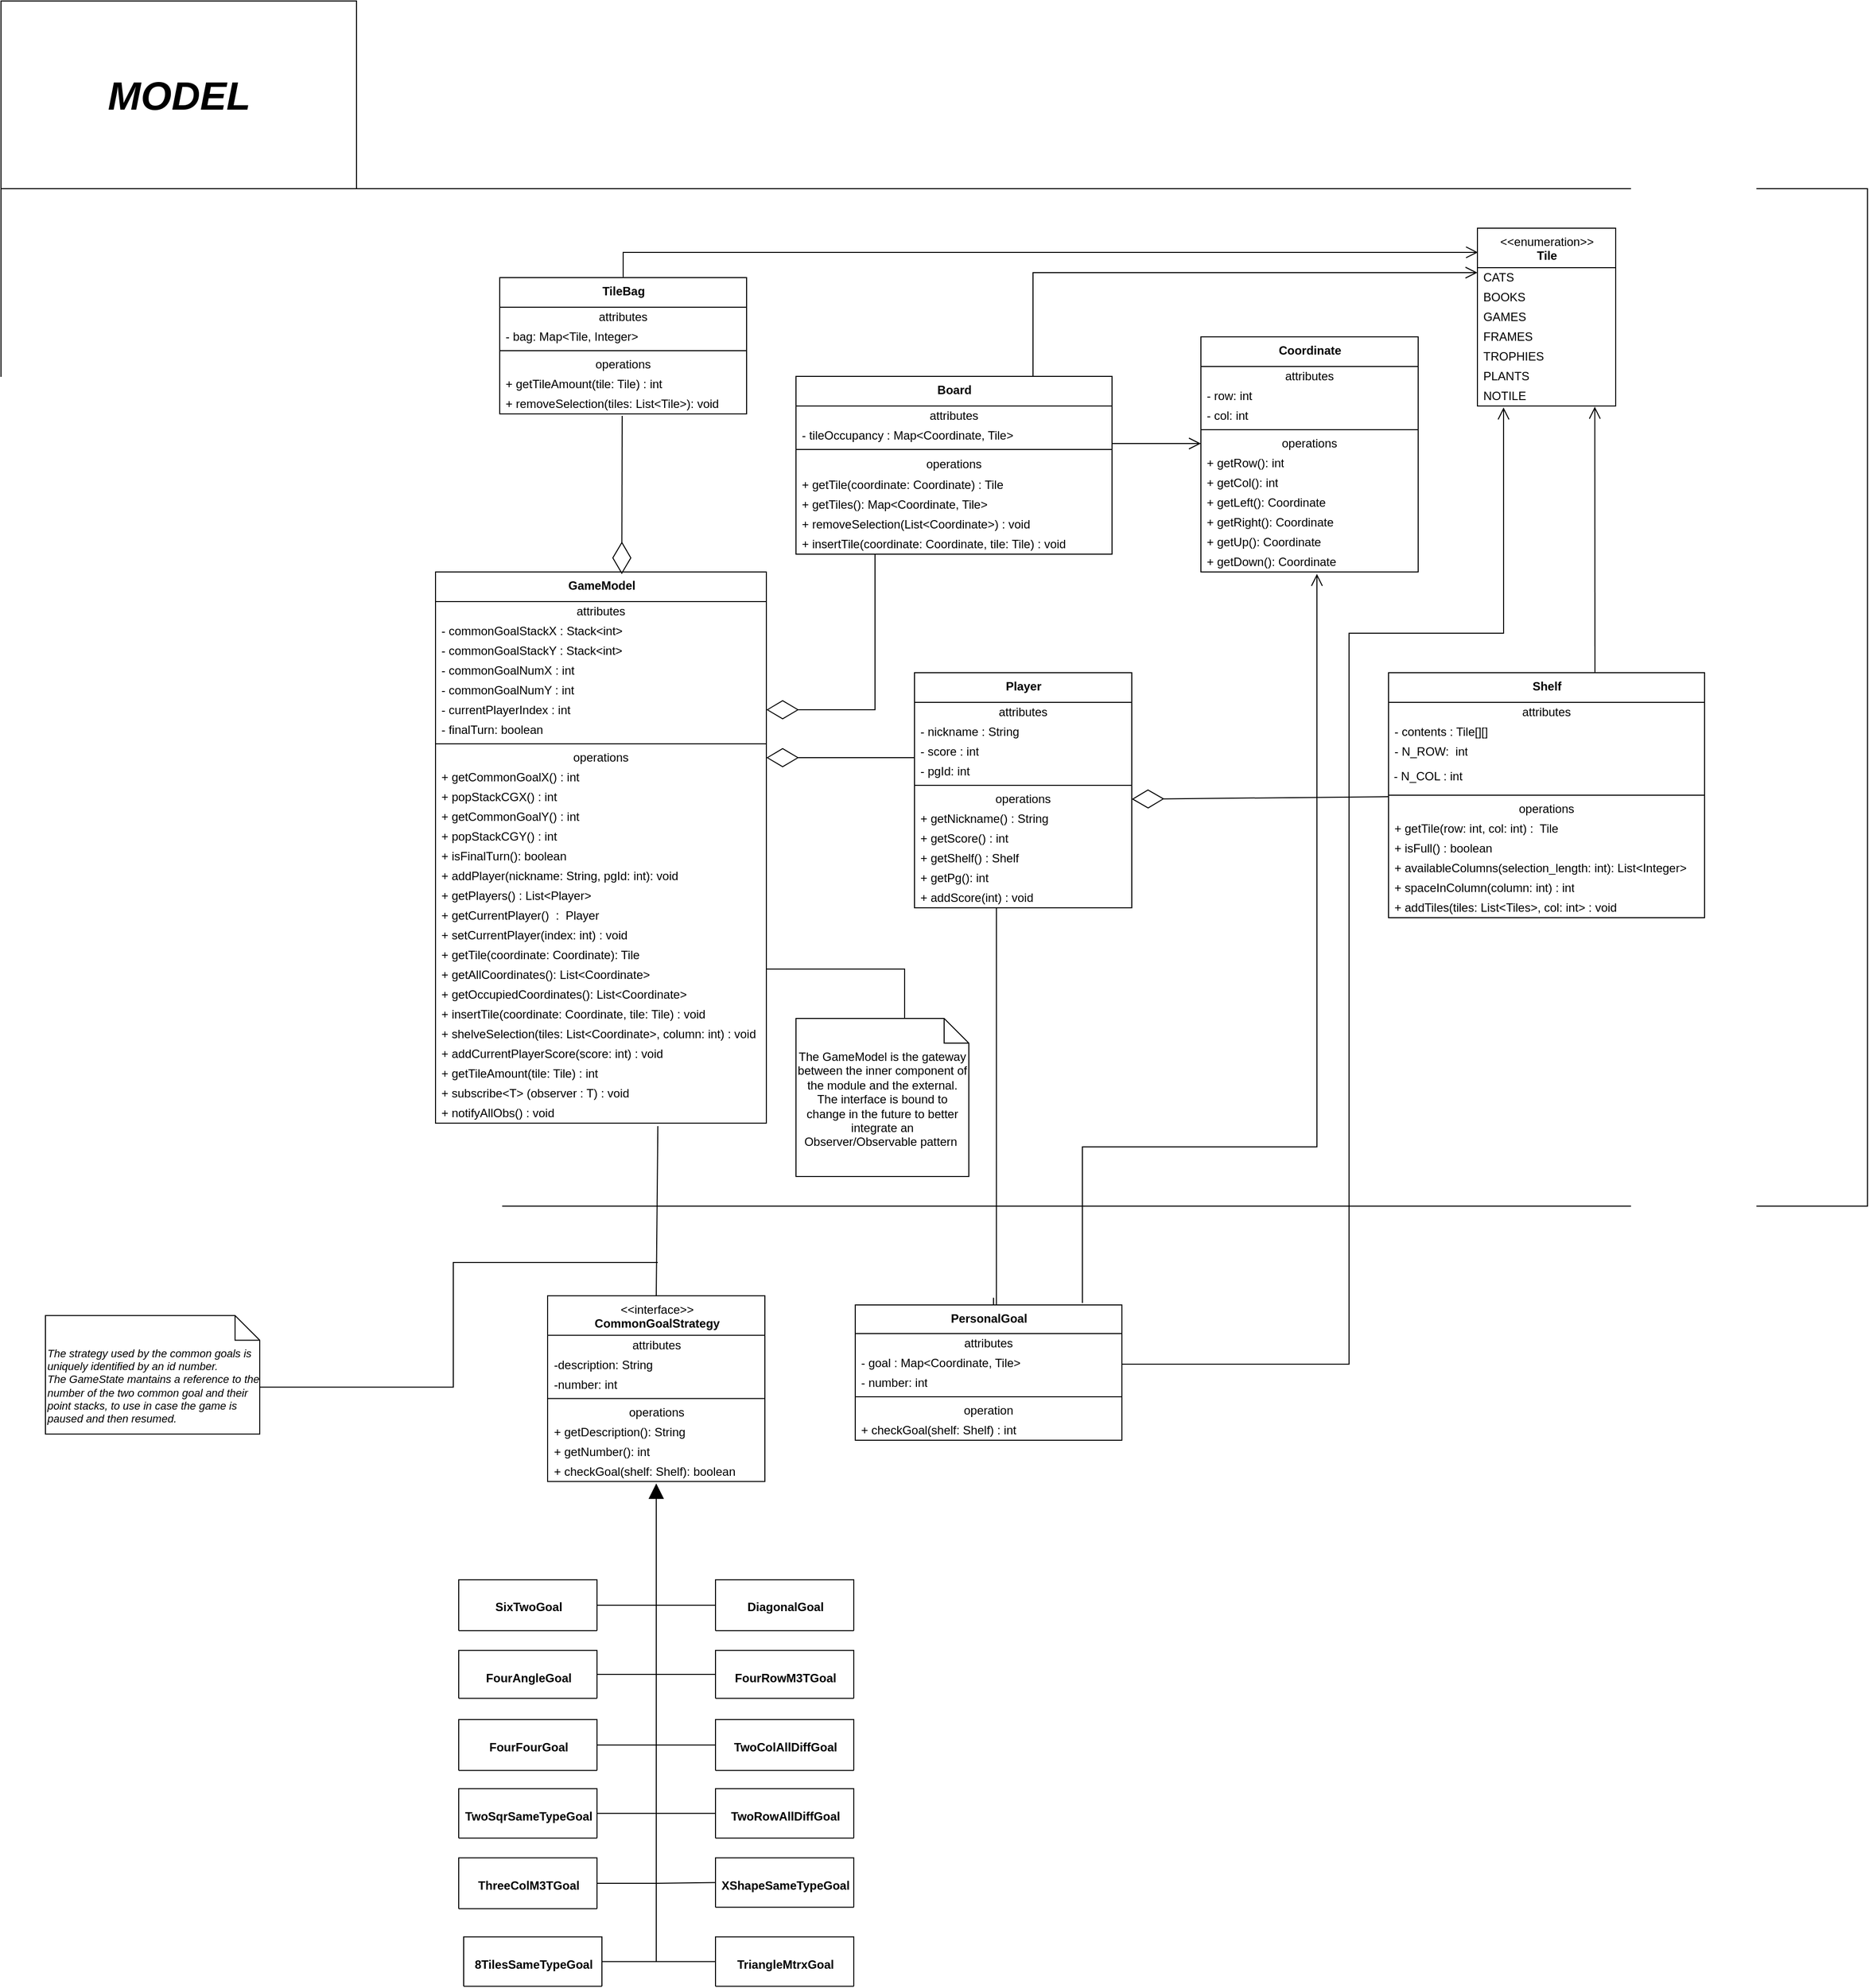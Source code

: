 <mxfile version="21.0.6" type="device" pages="2"><diagram id="j8yFW6QjV8m57by2A9H2" name="DRAFT-2"><mxGraphModel dx="2224" dy="1849" grid="1" gridSize="10" guides="1" tooltips="1" connect="1" arrows="1" fold="1" page="1" pageScale="1" pageWidth="850" pageHeight="1100" math="0" shadow="0"><root><mxCell id="0"/><mxCell id="1" parent="0"/><mxCell id="reXhHC1dDX01Fzy9teYw-31" value="&lt;span style=&quot;font-size: 40px;&quot;&gt;&lt;i&gt;MODEL&lt;/i&gt;&lt;/span&gt;" style="shape=folder;fontStyle=1;tabWidth=360;tabHeight=190;tabPosition=left;html=1;boundedLbl=1;labelInHeader=1;container=1;collapsible=0;recursiveResize=0;" parent="1" vertex="1"><mxGeometry x="-425" y="-450" width="1890" height="1220" as="geometry"/></mxCell><mxCell id="EItBFqwYidHV2KRVBO9W-1" value="&lt;b&gt;Coordinate&lt;/b&gt;" style="swimlane;fontStyle=0;align=center;verticalAlign=top;childLayout=stackLayout;horizontal=1;startSize=30;horizontalStack=0;resizeParent=1;resizeParentMax=0;resizeLast=0;collapsible=0;marginBottom=0;html=1;" parent="reXhHC1dDX01Fzy9teYw-31" vertex="1"><mxGeometry x="1215" y="340" width="220" height="238" as="geometry"/></mxCell><mxCell id="EItBFqwYidHV2KRVBO9W-2" value="attributes" style="text;html=1;strokeColor=none;fillColor=none;align=center;verticalAlign=middle;spacingLeft=4;spacingRight=4;overflow=hidden;rotatable=0;points=[[0,0.5],[1,0.5]];portConstraint=eastwest;" parent="EItBFqwYidHV2KRVBO9W-1" vertex="1"><mxGeometry y="30" width="220" height="20" as="geometry"/></mxCell><mxCell id="EItBFqwYidHV2KRVBO9W-3" value="- row: int" style="text;html=1;strokeColor=none;fillColor=none;align=left;verticalAlign=middle;spacingLeft=4;spacingRight=4;overflow=hidden;rotatable=0;points=[[0,0.5],[1,0.5]];portConstraint=eastwest;" parent="EItBFqwYidHV2KRVBO9W-1" vertex="1"><mxGeometry y="50" width="220" height="20" as="geometry"/></mxCell><mxCell id="EItBFqwYidHV2KRVBO9W-4" value="- col: int" style="text;html=1;strokeColor=none;fillColor=none;align=left;verticalAlign=middle;spacingLeft=4;spacingRight=4;overflow=hidden;rotatable=0;points=[[0,0.5],[1,0.5]];portConstraint=eastwest;" parent="EItBFqwYidHV2KRVBO9W-1" vertex="1"><mxGeometry y="70" width="220" height="20" as="geometry"/></mxCell><mxCell id="EItBFqwYidHV2KRVBO9W-5" value="" style="line;strokeWidth=1;fillColor=none;align=left;verticalAlign=middle;spacingTop=-1;spacingLeft=3;spacingRight=3;rotatable=0;labelPosition=right;points=[];portConstraint=eastwest;" parent="EItBFqwYidHV2KRVBO9W-1" vertex="1"><mxGeometry y="90" width="220" height="8" as="geometry"/></mxCell><mxCell id="EItBFqwYidHV2KRVBO9W-6" value="operations" style="text;html=1;strokeColor=none;fillColor=none;align=center;verticalAlign=middle;spacingLeft=4;spacingRight=4;overflow=hidden;rotatable=0;points=[[0,0.5],[1,0.5]];portConstraint=eastwest;" parent="EItBFqwYidHV2KRVBO9W-1" vertex="1"><mxGeometry y="98" width="220" height="20" as="geometry"/></mxCell><mxCell id="EItBFqwYidHV2KRVBO9W-7" value="+ getRow(): int" style="text;html=1;strokeColor=none;fillColor=none;align=left;verticalAlign=middle;spacingLeft=4;spacingRight=4;overflow=hidden;rotatable=0;points=[[0,0.5],[1,0.5]];portConstraint=eastwest;" parent="EItBFqwYidHV2KRVBO9W-1" vertex="1"><mxGeometry y="118" width="220" height="20" as="geometry"/></mxCell><mxCell id="EItBFqwYidHV2KRVBO9W-8" value="+ getCol(): int" style="text;html=1;strokeColor=none;fillColor=none;align=left;verticalAlign=middle;spacingLeft=4;spacingRight=4;overflow=hidden;rotatable=0;points=[[0,0.5],[1,0.5]];portConstraint=eastwest;" parent="EItBFqwYidHV2KRVBO9W-1" vertex="1"><mxGeometry y="138" width="220" height="20" as="geometry"/></mxCell><mxCell id="EItBFqwYidHV2KRVBO9W-9" value="+ getLeft(): Coordinate" style="text;html=1;strokeColor=none;fillColor=none;align=left;verticalAlign=middle;spacingLeft=4;spacingRight=4;overflow=hidden;rotatable=0;points=[[0,0.5],[1,0.5]];portConstraint=eastwest;" parent="EItBFqwYidHV2KRVBO9W-1" vertex="1"><mxGeometry y="158" width="220" height="20" as="geometry"/></mxCell><mxCell id="EItBFqwYidHV2KRVBO9W-10" value="+ getRight(): Coordinate" style="text;html=1;strokeColor=none;fillColor=none;align=left;verticalAlign=middle;spacingLeft=4;spacingRight=4;overflow=hidden;rotatable=0;points=[[0,0.5],[1,0.5]];portConstraint=eastwest;" parent="EItBFqwYidHV2KRVBO9W-1" vertex="1"><mxGeometry y="178" width="220" height="20" as="geometry"/></mxCell><mxCell id="EItBFqwYidHV2KRVBO9W-11" value="+ getUp(): Coordinate" style="text;html=1;strokeColor=none;fillColor=none;align=left;verticalAlign=middle;spacingLeft=4;spacingRight=4;overflow=hidden;rotatable=0;points=[[0,0.5],[1,0.5]];portConstraint=eastwest;" parent="EItBFqwYidHV2KRVBO9W-1" vertex="1"><mxGeometry y="198" width="220" height="20" as="geometry"/></mxCell><mxCell id="EItBFqwYidHV2KRVBO9W-12" value="+ getDown(): Coordinate" style="text;html=1;strokeColor=none;fillColor=none;align=left;verticalAlign=middle;spacingLeft=4;spacingRight=4;overflow=hidden;rotatable=0;points=[[0,0.5],[1,0.5]];portConstraint=eastwest;" parent="EItBFqwYidHV2KRVBO9W-1" vertex="1"><mxGeometry y="218" width="220" height="20" as="geometry"/></mxCell><mxCell id="zFvDSEM8ExGS-bmuOnvd-1" value="&lt;b&gt;Board&lt;/b&gt;" style="swimlane;fontStyle=0;align=center;verticalAlign=top;childLayout=stackLayout;horizontal=1;startSize=30;horizontalStack=0;resizeParent=1;resizeParentMax=0;resizeLast=0;collapsible=0;marginBottom=0;html=1;" parent="reXhHC1dDX01Fzy9teYw-31" vertex="1"><mxGeometry x="805" y="380" width="320" height="180" as="geometry"/></mxCell><mxCell id="zFvDSEM8ExGS-bmuOnvd-2" value="attributes" style="text;html=1;strokeColor=none;fillColor=none;align=center;verticalAlign=middle;spacingLeft=4;spacingRight=4;overflow=hidden;rotatable=0;points=[[0,0.5],[1,0.5]];portConstraint=eastwest;" parent="zFvDSEM8ExGS-bmuOnvd-1" vertex="1"><mxGeometry y="30" width="320" height="20" as="geometry"/></mxCell><mxCell id="zFvDSEM8ExGS-bmuOnvd-3" value="- tileOccupancy : Map&amp;lt;Coordinate, Tile&amp;gt;" style="text;html=1;strokeColor=none;fillColor=none;align=left;verticalAlign=middle;spacingLeft=4;spacingRight=4;overflow=hidden;rotatable=0;points=[[0,0.5],[1,0.5]];portConstraint=eastwest;" parent="zFvDSEM8ExGS-bmuOnvd-1" vertex="1"><mxGeometry y="50" width="320" height="20" as="geometry"/></mxCell><mxCell id="zFvDSEM8ExGS-bmuOnvd-4" value="" style="line;strokeWidth=1;fillColor=none;align=left;verticalAlign=middle;spacingTop=-1;spacingLeft=3;spacingRight=3;rotatable=0;labelPosition=right;points=[];portConstraint=eastwest;" parent="zFvDSEM8ExGS-bmuOnvd-1" vertex="1"><mxGeometry y="70" width="320" height="8" as="geometry"/></mxCell><mxCell id="zFvDSEM8ExGS-bmuOnvd-5" value="operations" style="text;html=1;strokeColor=none;fillColor=none;align=center;verticalAlign=middle;spacingLeft=4;spacingRight=4;overflow=hidden;rotatable=0;points=[[0,0.5],[1,0.5]];portConstraint=eastwest;" parent="zFvDSEM8ExGS-bmuOnvd-1" vertex="1"><mxGeometry y="78" width="320" height="22" as="geometry"/></mxCell><mxCell id="1yL_GHk3mwXWPiJm3IX2-75" value="+ getTile(coordinate: Coordinate) : Tile" style="text;html=1;strokeColor=none;fillColor=none;align=left;verticalAlign=middle;spacingLeft=4;spacingRight=4;overflow=hidden;rotatable=0;points=[[0,0.5],[1,0.5]];portConstraint=eastwest;" parent="zFvDSEM8ExGS-bmuOnvd-1" vertex="1"><mxGeometry y="100" width="320" height="20" as="geometry"/></mxCell><mxCell id="zFvDSEM8ExGS-bmuOnvd-7" value="+ getTiles(): Map&amp;lt;Coordinate, Tile&amp;gt;" style="text;html=1;strokeColor=none;fillColor=none;align=left;verticalAlign=middle;spacingLeft=4;spacingRight=4;overflow=hidden;rotatable=0;points=[[0,0.5],[1,0.5]];portConstraint=eastwest;" parent="zFvDSEM8ExGS-bmuOnvd-1" vertex="1"><mxGeometry y="120" width="320" height="20" as="geometry"/></mxCell><mxCell id="zFvDSEM8ExGS-bmuOnvd-12" value="+ removeSelection(List&amp;lt;Coordinate&amp;gt;) : void" style="text;html=1;strokeColor=none;fillColor=none;align=left;verticalAlign=middle;spacingLeft=4;spacingRight=4;overflow=hidden;rotatable=0;points=[[0,0.5],[1,0.5]];portConstraint=eastwest;" parent="zFvDSEM8ExGS-bmuOnvd-1" vertex="1"><mxGeometry y="140" width="320" height="20" as="geometry"/></mxCell><mxCell id="1yL_GHk3mwXWPiJm3IX2-62" value="+ insertTile(coordinate: Coordinate, tile: Tile) : void" style="text;html=1;strokeColor=none;fillColor=none;align=left;verticalAlign=middle;spacingLeft=4;spacingRight=4;overflow=hidden;rotatable=0;points=[[0,0.5],[1,0.5]];portConstraint=eastwest;" parent="zFvDSEM8ExGS-bmuOnvd-1" vertex="1"><mxGeometry y="160" width="320" height="20" as="geometry"/></mxCell><mxCell id="AQLxxF_Y7uBlIm2RAM6H-17" style="edgeStyle=orthogonalEdgeStyle;shape=connector;rounded=0;html=1;exitX=1;exitY=0.5;exitDx=0;exitDy=0;labelBackgroundColor=default;strokeColor=default;fontFamily=Helvetica;fontSize=11;fontColor=default;endArrow=open;entryX=0;entryY=0.5;entryDx=0;entryDy=0;endFill=0;startSize=10;endSize=10;" parent="reXhHC1dDX01Fzy9teYw-31" source="zFvDSEM8ExGS-bmuOnvd-3" target="EItBFqwYidHV2KRVBO9W-6" edge="1"><mxGeometry relative="1" as="geometry"><mxPoint x="1255" y="210" as="targetPoint"/><Array as="points"><mxPoint x="1125" y="448"/></Array></mxGeometry></mxCell><mxCell id="1yL_GHk3mwXWPiJm3IX2-67" style="edgeStyle=orthogonalEdgeStyle;shape=connector;rounded=0;html=1;exitX=0.5;exitY=0;exitDx=0;exitDy=0;labelBackgroundColor=default;strokeColor=default;fontFamily=Helvetica;fontSize=11;fontColor=default;startArrow=none;startFill=0;endArrow=none;endFill=0;startSize=10;endSize=10;entryX=0.377;entryY=1;entryDx=0;entryDy=0;entryPerimeter=0;" parent="reXhHC1dDX01Fzy9teYw-31" target="CzzCCSxg7rUskWxk_mFD-11" edge="1"><mxGeometry relative="1" as="geometry"><mxPoint x="1007" y="1090" as="targetPoint"/><Array as="points"><mxPoint x="1005" y="1320"/><mxPoint x="1008" y="1320"/></Array><mxPoint x="1005" y="1312.75" as="sourcePoint"/></mxGeometry></mxCell><mxCell id="CzzCCSxg7rUskWxk_mFD-1" value="&lt;b&gt;Player&lt;/b&gt;" style="swimlane;fontStyle=0;align=center;verticalAlign=top;childLayout=stackLayout;horizontal=1;startSize=30;horizontalStack=0;resizeParent=1;resizeParentMax=0;resizeLast=0;collapsible=0;marginBottom=0;html=1;" parent="reXhHC1dDX01Fzy9teYw-31" vertex="1"><mxGeometry x="925" y="680" width="220" height="238" as="geometry"/></mxCell><mxCell id="CzzCCSxg7rUskWxk_mFD-2" value="attributes" style="text;html=1;strokeColor=none;fillColor=none;align=center;verticalAlign=middle;spacingLeft=4;spacingRight=4;overflow=hidden;rotatable=0;points=[[0,0.5],[1,0.5]];portConstraint=eastwest;" parent="CzzCCSxg7rUskWxk_mFD-1" vertex="1"><mxGeometry y="30" width="220" height="20" as="geometry"/></mxCell><mxCell id="CzzCCSxg7rUskWxk_mFD-3" value="- nickname : String" style="text;html=1;strokeColor=none;fillColor=none;align=left;verticalAlign=middle;spacingLeft=4;spacingRight=4;overflow=hidden;rotatable=0;points=[[0,0.5],[1,0.5]];portConstraint=eastwest;" parent="CzzCCSxg7rUskWxk_mFD-1" vertex="1"><mxGeometry y="50" width="220" height="20" as="geometry"/></mxCell><mxCell id="11" value="- score : int" style="text;html=1;strokeColor=none;fillColor=none;align=left;verticalAlign=middle;spacingLeft=4;spacingRight=4;overflow=hidden;rotatable=0;points=[[0,0.5],[1,0.5]];portConstraint=eastwest;" parent="CzzCCSxg7rUskWxk_mFD-1" vertex="1"><mxGeometry y="70" width="220" height="20" as="geometry"/></mxCell><mxCell id="1yL_GHk3mwXWPiJm3IX2-66" value="- pgId: int" style="text;html=1;strokeColor=none;fillColor=none;align=left;verticalAlign=middle;spacingLeft=4;spacingRight=4;overflow=hidden;rotatable=0;points=[[0,0.5],[1,0.5]];portConstraint=eastwest;" parent="CzzCCSxg7rUskWxk_mFD-1" vertex="1"><mxGeometry y="90" width="220" height="20" as="geometry"/></mxCell><mxCell id="CzzCCSxg7rUskWxk_mFD-5" value="" style="line;strokeWidth=1;fillColor=none;align=left;verticalAlign=middle;spacingTop=-1;spacingLeft=3;spacingRight=3;rotatable=0;labelPosition=right;points=[];portConstraint=eastwest;" parent="CzzCCSxg7rUskWxk_mFD-1" vertex="1"><mxGeometry y="110" width="220" height="8" as="geometry"/></mxCell><mxCell id="CzzCCSxg7rUskWxk_mFD-6" value="operations" style="text;html=1;strokeColor=none;fillColor=none;align=center;verticalAlign=middle;spacingLeft=4;spacingRight=4;overflow=hidden;rotatable=0;points=[[0,0.5],[1,0.5]];portConstraint=eastwest;" parent="CzzCCSxg7rUskWxk_mFD-1" vertex="1"><mxGeometry y="118" width="220" height="20" as="geometry"/></mxCell><mxCell id="CzzCCSxg7rUskWxk_mFD-7" value="+ getNickname() : String" style="text;html=1;strokeColor=none;fillColor=none;align=left;verticalAlign=middle;spacingLeft=4;spacingRight=4;overflow=hidden;rotatable=0;points=[[0,0.5],[1,0.5]];portConstraint=eastwest;" parent="CzzCCSxg7rUskWxk_mFD-1" vertex="1"><mxGeometry y="138" width="220" height="20" as="geometry"/></mxCell><mxCell id="CzzCCSxg7rUskWxk_mFD-8" value="+ getScore() : int" style="text;html=1;strokeColor=none;fillColor=none;align=left;verticalAlign=middle;spacingLeft=4;spacingRight=4;overflow=hidden;rotatable=0;points=[[0,0.5],[1,0.5]];portConstraint=eastwest;" parent="CzzCCSxg7rUskWxk_mFD-1" vertex="1"><mxGeometry y="158" width="220" height="20" as="geometry"/></mxCell><mxCell id="CzzCCSxg7rUskWxk_mFD-9" value="+ getShelf() : Shelf" style="text;html=1;strokeColor=none;fillColor=none;align=left;verticalAlign=middle;spacingLeft=4;spacingRight=4;overflow=hidden;rotatable=0;points=[[0,0.5],[1,0.5]];portConstraint=eastwest;" parent="CzzCCSxg7rUskWxk_mFD-1" vertex="1"><mxGeometry y="178" width="220" height="20" as="geometry"/></mxCell><mxCell id="1yL_GHk3mwXWPiJm3IX2-69" value="+ getPg(): int" style="text;html=1;strokeColor=none;fillColor=none;align=left;verticalAlign=middle;spacingLeft=4;spacingRight=4;overflow=hidden;rotatable=0;points=[[0,0.5],[1,0.5]];portConstraint=eastwest;" parent="CzzCCSxg7rUskWxk_mFD-1" vertex="1"><mxGeometry y="198" width="220" height="20" as="geometry"/></mxCell><mxCell id="CzzCCSxg7rUskWxk_mFD-11" value="+ addScore(int) : void" style="text;html=1;strokeColor=none;fillColor=none;align=left;verticalAlign=middle;spacingLeft=4;spacingRight=4;overflow=hidden;rotatable=0;points=[[0,0.5],[1,0.5]];portConstraint=eastwest;" parent="CzzCCSxg7rUskWxk_mFD-1" vertex="1"><mxGeometry y="218" width="220" height="20" as="geometry"/></mxCell><mxCell id="_JzwbQi-9FWT9-2Lk78u-1" value="&lt;b&gt;Shelf&lt;/b&gt;" style="swimlane;fontStyle=0;align=center;verticalAlign=top;childLayout=stackLayout;horizontal=1;startSize=30;horizontalStack=0;resizeParent=1;resizeParentMax=0;resizeLast=0;collapsible=0;marginBottom=0;html=1;" parent="reXhHC1dDX01Fzy9teYw-31" vertex="1"><mxGeometry x="1405" y="680" width="320" height="248" as="geometry"/></mxCell><mxCell id="_JzwbQi-9FWT9-2Lk78u-2" value="attributes" style="text;html=1;strokeColor=none;fillColor=none;align=center;verticalAlign=middle;spacingLeft=4;spacingRight=4;overflow=hidden;rotatable=0;points=[[0,0.5],[1,0.5]];portConstraint=eastwest;" parent="_JzwbQi-9FWT9-2Lk78u-1" vertex="1"><mxGeometry y="30" width="320" height="20" as="geometry"/></mxCell><mxCell id="_JzwbQi-9FWT9-2Lk78u-3" value="- contents : Tile[][]&amp;nbsp;" style="text;html=1;strokeColor=none;fillColor=none;align=left;verticalAlign=middle;spacingLeft=4;spacingRight=4;overflow=hidden;rotatable=0;points=[[0,0.5],[1,0.5]];portConstraint=eastwest;" parent="_JzwbQi-9FWT9-2Lk78u-1" vertex="1"><mxGeometry y="50" width="320" height="20" as="geometry"/></mxCell><mxCell id="_JzwbQi-9FWT9-2Lk78u-4" value="- N_ROW:&amp;nbsp; int" style="text;html=1;strokeColor=none;fillColor=none;align=left;verticalAlign=middle;spacingLeft=4;spacingRight=4;overflow=hidden;rotatable=0;points=[[0,0.5],[1,0.5]];portConstraint=eastwest;" parent="_JzwbQi-9FWT9-2Lk78u-1" vertex="1"><mxGeometry y="70" width="320" height="20" as="geometry"/></mxCell><mxCell id="_JzwbQi-9FWT9-2Lk78u-5" value="&amp;nbsp;- N_COL : int" style="text;html=1;align=left;verticalAlign=middle;resizable=1;points=[];autosize=1;strokeColor=none;fillColor=none;movable=1;rotatable=1;deletable=1;editable=1;connectable=1;" parent="_JzwbQi-9FWT9-2Lk78u-1" vertex="1"><mxGeometry y="90" width="320" height="30" as="geometry"/></mxCell><mxCell id="_JzwbQi-9FWT9-2Lk78u-6" value="" style="line;strokeWidth=1;fillColor=none;align=left;verticalAlign=middle;spacingTop=-1;spacingLeft=3;spacingRight=3;rotatable=0;labelPosition=right;points=[];portConstraint=eastwest;" parent="_JzwbQi-9FWT9-2Lk78u-1" vertex="1"><mxGeometry y="120" width="320" height="8" as="geometry"/></mxCell><mxCell id="_JzwbQi-9FWT9-2Lk78u-7" value="operations" style="text;html=1;strokeColor=none;fillColor=none;align=center;verticalAlign=middle;spacingLeft=4;spacingRight=4;overflow=hidden;rotatable=0;points=[[0,0.5],[1,0.5]];portConstraint=eastwest;" parent="_JzwbQi-9FWT9-2Lk78u-1" vertex="1"><mxGeometry y="128" width="320" height="20" as="geometry"/></mxCell><mxCell id="_JzwbQi-9FWT9-2Lk78u-8" value="+ getTile(row: int, col: int) :&amp;nbsp; Tile" style="text;html=1;strokeColor=none;fillColor=none;align=left;verticalAlign=middle;spacingLeft=4;spacingRight=4;overflow=hidden;rotatable=0;points=[[0,0.5],[1,0.5]];portConstraint=eastwest;" parent="_JzwbQi-9FWT9-2Lk78u-1" vertex="1"><mxGeometry y="148" width="320" height="20" as="geometry"/></mxCell><mxCell id="_JzwbQi-9FWT9-2Lk78u-9" value="+ isFull() : boolean" style="text;html=1;strokeColor=none;fillColor=none;align=left;verticalAlign=middle;spacingLeft=4;spacingRight=4;overflow=hidden;rotatable=0;points=[[0,0.5],[1,0.5]];portConstraint=eastwest;" parent="_JzwbQi-9FWT9-2Lk78u-1" vertex="1"><mxGeometry y="168" width="320" height="20" as="geometry"/></mxCell><mxCell id="_JzwbQi-9FWT9-2Lk78u-11" value="+ availableColumns(selection_length: int): List&amp;lt;Integer&amp;gt;" style="text;html=1;strokeColor=none;fillColor=none;align=left;verticalAlign=middle;spacingLeft=4;spacingRight=4;overflow=hidden;rotatable=0;points=[[0,0.5],[1,0.5]];portConstraint=eastwest;" parent="_JzwbQi-9FWT9-2Lk78u-1" vertex="1"><mxGeometry y="188" width="320" height="20" as="geometry"/></mxCell><mxCell id="1yL_GHk3mwXWPiJm3IX2-60" value="+ spaceInColumn(column: int) : int" style="text;html=1;strokeColor=none;fillColor=none;align=left;verticalAlign=middle;spacingLeft=4;spacingRight=4;overflow=hidden;rotatable=0;points=[[0,0.5],[1,0.5]];portConstraint=eastwest;" parent="_JzwbQi-9FWT9-2Lk78u-1" vertex="1"><mxGeometry y="208" width="320" height="20" as="geometry"/></mxCell><mxCell id="_JzwbQi-9FWT9-2Lk78u-12" value="+ addTiles(tiles: List&amp;lt;Tiles&amp;gt;, col: int&amp;gt; : void" style="text;html=1;strokeColor=none;fillColor=none;align=left;verticalAlign=middle;spacingLeft=4;spacingRight=4;overflow=hidden;rotatable=0;points=[[0,0.5],[1,0.5]];portConstraint=eastwest;" parent="_JzwbQi-9FWT9-2Lk78u-1" vertex="1"><mxGeometry y="228" width="320" height="20" as="geometry"/></mxCell><mxCell id="AQLxxF_Y7uBlIm2RAM6H-13" style="shape=connector;rounded=0;html=1;exitX=1;exitY=0.5;exitDx=0;exitDy=0;labelBackgroundColor=default;strokeColor=default;fontFamily=Helvetica;fontSize=11;fontColor=default;endArrow=none;startArrow=diamondThin;startFill=0;endFill=0;startSize=30;" parent="reXhHC1dDX01Fzy9teYw-31" source="CzzCCSxg7rUskWxk_mFD-6" target="_JzwbQi-9FWT9-2Lk78u-6" edge="1"><mxGeometry relative="1" as="geometry"/></mxCell><mxCell id="reXhHC1dDX01Fzy9teYw-11" value="&lt;b&gt;TileBag&lt;/b&gt;" style="swimlane;fontStyle=0;align=center;verticalAlign=top;childLayout=stackLayout;horizontal=1;startSize=30;horizontalStack=0;resizeParent=1;resizeParentMax=0;resizeLast=0;collapsible=0;marginBottom=0;html=1;" parent="reXhHC1dDX01Fzy9teYw-31" vertex="1"><mxGeometry x="505" y="280" width="250" height="138" as="geometry"/></mxCell><mxCell id="reXhHC1dDX01Fzy9teYw-12" value="attributes" style="text;html=1;strokeColor=none;fillColor=none;align=center;verticalAlign=middle;spacingLeft=4;spacingRight=4;overflow=hidden;rotatable=0;points=[[0,0.5],[1,0.5]];portConstraint=eastwest;" parent="reXhHC1dDX01Fzy9teYw-11" vertex="1"><mxGeometry y="30" width="250" height="20" as="geometry"/></mxCell><mxCell id="reXhHC1dDX01Fzy9teYw-13" value="- bag: Map&amp;lt;Tile, Integer&amp;gt;" style="text;html=1;strokeColor=none;fillColor=none;align=left;verticalAlign=middle;spacingLeft=4;spacingRight=4;overflow=hidden;rotatable=0;points=[[0,0.5],[1,0.5]];portConstraint=eastwest;" parent="reXhHC1dDX01Fzy9teYw-11" vertex="1"><mxGeometry y="50" width="250" height="20" as="geometry"/></mxCell><mxCell id="reXhHC1dDX01Fzy9teYw-14" value="" style="line;strokeWidth=1;fillColor=none;align=left;verticalAlign=middle;spacingTop=-1;spacingLeft=3;spacingRight=3;rotatable=0;labelPosition=right;points=[];portConstraint=eastwest;" parent="reXhHC1dDX01Fzy9teYw-11" vertex="1"><mxGeometry y="70" width="250" height="8" as="geometry"/></mxCell><mxCell id="reXhHC1dDX01Fzy9teYw-15" value="operations" style="text;html=1;strokeColor=none;fillColor=none;align=center;verticalAlign=middle;spacingLeft=4;spacingRight=4;overflow=hidden;rotatable=0;points=[[0,0.5],[1,0.5]];portConstraint=eastwest;" parent="reXhHC1dDX01Fzy9teYw-11" vertex="1"><mxGeometry y="78" width="250" height="20" as="geometry"/></mxCell><mxCell id="reXhHC1dDX01Fzy9teYw-17" value="+ getTileAmount(tile: Tile) : int" style="text;html=1;strokeColor=none;fillColor=none;align=left;verticalAlign=middle;spacingLeft=4;spacingRight=4;overflow=hidden;rotatable=0;points=[[0,0.5],[1,0.5]];portConstraint=eastwest;" parent="reXhHC1dDX01Fzy9teYw-11" vertex="1"><mxGeometry y="98" width="250" height="20" as="geometry"/></mxCell><mxCell id="1yL_GHk3mwXWPiJm3IX2-74" value="+ removeSelection(tiles: List&amp;lt;Tile&amp;gt;): void" style="text;html=1;strokeColor=none;fillColor=none;align=left;verticalAlign=middle;spacingLeft=4;spacingRight=4;overflow=hidden;rotatable=0;points=[[0,0.5],[1,0.5]];portConstraint=eastwest;" parent="reXhHC1dDX01Fzy9teYw-11" vertex="1"><mxGeometry y="118" width="250" height="20" as="geometry"/></mxCell><mxCell id="muhHsS42p1R9zGPNstKS-4" value="&lt;b&gt;GameModel&lt;br&gt;&lt;/b&gt;" style="swimlane;fontStyle=0;align=center;verticalAlign=top;childLayout=stackLayout;horizontal=1;startSize=30;horizontalStack=0;resizeParent=1;resizeParentMax=0;resizeLast=0;collapsible=0;marginBottom=0;html=1;" parent="reXhHC1dDX01Fzy9teYw-31" vertex="1"><mxGeometry x="440" y="578" width="335" height="558" as="geometry"/></mxCell><mxCell id="muhHsS42p1R9zGPNstKS-5" value="attributes" style="text;html=1;strokeColor=none;fillColor=none;align=center;verticalAlign=middle;spacingLeft=4;spacingRight=4;overflow=hidden;rotatable=0;points=[[0,0.5],[1,0.5]];portConstraint=eastwest;" parent="muhHsS42p1R9zGPNstKS-4" vertex="1"><mxGeometry y="30" width="335" height="20" as="geometry"/></mxCell><mxCell id="mUMRQwaqmbg41AbMavLn-2" value="- commonGoalStackX : Stack&amp;lt;int&amp;gt;" style="text;html=1;strokeColor=none;fillColor=none;align=left;verticalAlign=middle;spacingLeft=4;spacingRight=4;overflow=hidden;rotatable=0;points=[[0,0.5],[1,0.5]];portConstraint=eastwest;" parent="muhHsS42p1R9zGPNstKS-4" vertex="1"><mxGeometry y="50" width="335" height="20" as="geometry"/></mxCell><mxCell id="mUMRQwaqmbg41AbMavLn-1" value="- commonGoalStackY : Stack&amp;lt;int&amp;gt;" style="text;html=1;strokeColor=none;fillColor=none;align=left;verticalAlign=middle;spacingLeft=4;spacingRight=4;overflow=hidden;rotatable=0;points=[[0,0.5],[1,0.5]];portConstraint=eastwest;" parent="muhHsS42p1R9zGPNstKS-4" vertex="1"><mxGeometry y="70" width="335" height="20" as="geometry"/></mxCell><mxCell id="AQLxxF_Y7uBlIm2RAM6H-20" value="- commonGoalNumX : int" style="text;html=1;strokeColor=none;fillColor=none;align=left;verticalAlign=middle;spacingLeft=4;spacingRight=4;overflow=hidden;rotatable=0;points=[[0,0.5],[1,0.5]];portConstraint=eastwest;" parent="muhHsS42p1R9zGPNstKS-4" vertex="1"><mxGeometry y="90" width="335" height="20" as="geometry"/></mxCell><mxCell id="muhHsS42p1R9zGPNstKS-6" value="- commonGoalNumY : int" style="text;html=1;strokeColor=none;fillColor=none;align=left;verticalAlign=middle;spacingLeft=4;spacingRight=4;overflow=hidden;rotatable=0;points=[[0,0.5],[1,0.5]];portConstraint=eastwest;" parent="muhHsS42p1R9zGPNstKS-4" vertex="1"><mxGeometry y="110" width="335" height="20" as="geometry"/></mxCell><mxCell id="MkMES1sBLCopLFusQH_q-12" value="- currentPlayerIndex : int" style="text;html=1;strokeColor=none;fillColor=none;align=left;verticalAlign=middle;spacingLeft=4;spacingRight=4;overflow=hidden;rotatable=0;points=[[0,0.5],[1,0.5]];portConstraint=eastwest;" parent="muhHsS42p1R9zGPNstKS-4" vertex="1"><mxGeometry y="130" width="335" height="20" as="geometry"/></mxCell><mxCell id="1yL_GHk3mwXWPiJm3IX2-76" value="- finalTurn: boolean" style="text;html=1;strokeColor=none;fillColor=none;align=left;verticalAlign=middle;spacingLeft=4;spacingRight=4;overflow=hidden;rotatable=0;points=[[0,0.5],[1,0.5]];portConstraint=eastwest;" parent="muhHsS42p1R9zGPNstKS-4" vertex="1"><mxGeometry y="150" width="335" height="20" as="geometry"/></mxCell><mxCell id="muhHsS42p1R9zGPNstKS-9" value="" style="line;strokeWidth=1;fillColor=none;align=left;verticalAlign=middle;spacingTop=-1;spacingLeft=3;spacingRight=3;rotatable=0;labelPosition=right;points=[];portConstraint=eastwest;" parent="muhHsS42p1R9zGPNstKS-4" vertex="1"><mxGeometry y="170" width="335" height="8" as="geometry"/></mxCell><mxCell id="muhHsS42p1R9zGPNstKS-10" value="operations" style="text;html=1;strokeColor=none;fillColor=none;align=center;verticalAlign=middle;spacingLeft=4;spacingRight=4;overflow=hidden;rotatable=0;points=[[0,0.5],[1,0.5]];portConstraint=eastwest;" parent="muhHsS42p1R9zGPNstKS-4" vertex="1"><mxGeometry y="178" width="335" height="20" as="geometry"/></mxCell><mxCell id="2" value="+ getCommonGoalX() : int&amp;nbsp;" style="text;html=1;strokeColor=none;fillColor=none;align=left;verticalAlign=middle;spacingLeft=4;spacingRight=4;overflow=hidden;rotatable=0;points=[[0,0.5],[1,0.5]];portConstraint=eastwest;" parent="muhHsS42p1R9zGPNstKS-4" vertex="1"><mxGeometry y="198" width="335" height="20" as="geometry"/></mxCell><mxCell id="AQLxxF_Y7uBlIm2RAM6H-25" value="+ popStackCGX() : int&amp;nbsp;" style="text;html=1;strokeColor=none;fillColor=none;align=left;verticalAlign=middle;spacingLeft=4;spacingRight=4;overflow=hidden;rotatable=0;points=[[0,0.5],[1,0.5]];portConstraint=eastwest;" parent="muhHsS42p1R9zGPNstKS-4" vertex="1"><mxGeometry y="218" width="335" height="20" as="geometry"/></mxCell><mxCell id="4" value="+ getCommonGoalY() : int&amp;nbsp;" style="text;html=1;strokeColor=none;fillColor=none;align=left;verticalAlign=middle;spacingLeft=4;spacingRight=4;overflow=hidden;rotatable=0;points=[[0,0.5],[1,0.5]];portConstraint=eastwest;" parent="muhHsS42p1R9zGPNstKS-4" vertex="1"><mxGeometry y="238" width="335" height="20" as="geometry"/></mxCell><mxCell id="AQLxxF_Y7uBlIm2RAM6H-24" value="+ popStackCGY() : int&amp;nbsp;" style="text;html=1;strokeColor=none;fillColor=none;align=left;verticalAlign=middle;spacingLeft=4;spacingRight=4;overflow=hidden;rotatable=0;points=[[0,0.5],[1,0.5]];portConstraint=eastwest;" parent="muhHsS42p1R9zGPNstKS-4" vertex="1"><mxGeometry y="258" width="335" height="20" as="geometry"/></mxCell><mxCell id="1yL_GHk3mwXWPiJm3IX2-77" value="+ isFinalTurn(): boolean" style="text;html=1;strokeColor=none;fillColor=none;align=left;verticalAlign=middle;spacingLeft=4;spacingRight=4;overflow=hidden;rotatable=0;points=[[0,0.5],[1,0.5]];portConstraint=eastwest;" parent="muhHsS42p1R9zGPNstKS-4" vertex="1"><mxGeometry y="278" width="335" height="20" as="geometry"/></mxCell><mxCell id="1yL_GHk3mwXWPiJm3IX2-64" value="+ addPlayer(nickname: String, pgId: int): void" style="text;html=1;strokeColor=none;fillColor=none;align=left;verticalAlign=middle;spacingLeft=4;spacingRight=4;overflow=hidden;rotatable=0;points=[[0,0.5],[1,0.5]];portConstraint=eastwest;" parent="muhHsS42p1R9zGPNstKS-4" vertex="1"><mxGeometry y="298" width="335" height="20" as="geometry"/></mxCell><mxCell id="1yL_GHk3mwXWPiJm3IX2-59" value="+ getPlayers() : List&amp;lt;Player&amp;gt;" style="text;html=1;strokeColor=none;fillColor=none;align=left;verticalAlign=middle;spacingLeft=4;spacingRight=4;overflow=hidden;rotatable=0;points=[[0,0.5],[1,0.5]];portConstraint=eastwest;" parent="muhHsS42p1R9zGPNstKS-4" vertex="1"><mxGeometry y="318" width="335" height="20" as="geometry"/></mxCell><mxCell id="MkMES1sBLCopLFusQH_q-14" value="+ getCurrentPlayer()&amp;nbsp; :&amp;nbsp; Player" style="text;html=1;strokeColor=none;fillColor=none;align=left;verticalAlign=middle;spacingLeft=4;spacingRight=4;overflow=hidden;rotatable=0;points=[[0,0.5],[1,0.5]];portConstraint=eastwest;" parent="muhHsS42p1R9zGPNstKS-4" vertex="1"><mxGeometry y="338" width="335" height="20" as="geometry"/></mxCell><mxCell id="MkMES1sBLCopLFusQH_q-15" value="+ setCurrentPlayer(index: int) : void" style="text;html=1;strokeColor=none;fillColor=none;align=left;verticalAlign=middle;spacingLeft=4;spacingRight=4;overflow=hidden;rotatable=0;points=[[0,0.5],[1,0.5]];portConstraint=eastwest;" parent="muhHsS42p1R9zGPNstKS-4" vertex="1"><mxGeometry y="358" width="335" height="20" as="geometry"/></mxCell><mxCell id="1yL_GHk3mwXWPiJm3IX2-73" value="+ getTile(coordinate: Coordinate): Tile" style="text;html=1;strokeColor=none;fillColor=none;align=left;verticalAlign=middle;spacingLeft=4;spacingRight=4;overflow=hidden;rotatable=0;points=[[0,0.5],[1,0.5]];portConstraint=eastwest;" parent="muhHsS42p1R9zGPNstKS-4" vertex="1"><mxGeometry y="378" width="335" height="20" as="geometry"/></mxCell><mxCell id="1yL_GHk3mwXWPiJm3IX2-71" value="+ getAllCoordinates(): List&amp;lt;Coordinate&amp;gt;" style="text;html=1;strokeColor=none;fillColor=none;align=left;verticalAlign=middle;spacingLeft=4;spacingRight=4;overflow=hidden;rotatable=0;points=[[0,0.5],[1,0.5]];portConstraint=eastwest;" parent="muhHsS42p1R9zGPNstKS-4" vertex="1"><mxGeometry y="398" width="335" height="20" as="geometry"/></mxCell><mxCell id="1yL_GHk3mwXWPiJm3IX2-50" value="+ getOccupiedCoordinates(): List&amp;lt;Coordinate&amp;gt;" style="text;html=1;strokeColor=none;fillColor=none;align=left;verticalAlign=middle;spacingLeft=4;spacingRight=4;overflow=hidden;rotatable=0;points=[[0,0.5],[1,0.5]];portConstraint=eastwest;" parent="muhHsS42p1R9zGPNstKS-4" vertex="1"><mxGeometry y="418" width="335" height="20" as="geometry"/></mxCell><mxCell id="1yL_GHk3mwXWPiJm3IX2-55" value="+ insertTile(coordinate: Coordinate, tile: Tile) : void" style="text;html=1;strokeColor=none;fillColor=none;align=left;verticalAlign=middle;spacingLeft=4;spacingRight=4;overflow=hidden;rotatable=0;points=[[0,0.5],[1,0.5]];portConstraint=eastwest;" parent="muhHsS42p1R9zGPNstKS-4" vertex="1"><mxGeometry y="438" width="335" height="20" as="geometry"/></mxCell><mxCell id="1yL_GHk3mwXWPiJm3IX2-51" value="+ shelveSelection(tiles: List&amp;lt;Coordinate&amp;gt;, column: int) : void" style="text;html=1;strokeColor=none;fillColor=none;align=left;verticalAlign=middle;spacingLeft=4;spacingRight=4;overflow=hidden;rotatable=0;points=[[0,0.5],[1,0.5]];portConstraint=eastwest;" parent="muhHsS42p1R9zGPNstKS-4" vertex="1"><mxGeometry y="458" width="335" height="20" as="geometry"/></mxCell><mxCell id="1yL_GHk3mwXWPiJm3IX2-56" value="+ addCurrentPlayerScore(score: int) : void" style="text;html=1;strokeColor=none;fillColor=none;align=left;verticalAlign=middle;spacingLeft=4;spacingRight=4;overflow=hidden;rotatable=0;points=[[0,0.5],[1,0.5]];portConstraint=eastwest;" parent="muhHsS42p1R9zGPNstKS-4" vertex="1"><mxGeometry y="478" width="335" height="20" as="geometry"/></mxCell><mxCell id="1yL_GHk3mwXWPiJm3IX2-54" value="+ getTileAmount(tile: Tile) : int" style="text;html=1;strokeColor=none;fillColor=none;align=left;verticalAlign=middle;spacingLeft=4;spacingRight=4;overflow=hidden;rotatable=0;points=[[0,0.5],[1,0.5]];portConstraint=eastwest;" parent="muhHsS42p1R9zGPNstKS-4" vertex="1"><mxGeometry y="498" width="335" height="20" as="geometry"/></mxCell><mxCell id="48" value="+ subscribe&amp;lt;T&amp;gt; (observer : T) : void" style="text;html=1;strokeColor=none;fillColor=none;align=left;verticalAlign=middle;spacingLeft=4;spacingRight=4;overflow=hidden;rotatable=0;points=[[0,0.5],[1,0.5]];portConstraint=eastwest;" parent="muhHsS42p1R9zGPNstKS-4" vertex="1"><mxGeometry y="518" width="335" height="20" as="geometry"/></mxCell><mxCell id="49" value="+ notifyAllObs() : void" style="text;html=1;strokeColor=none;fillColor=none;align=left;verticalAlign=middle;spacingLeft=4;spacingRight=4;overflow=hidden;rotatable=0;points=[[0,0.5],[1,0.5]];portConstraint=eastwest;" parent="muhHsS42p1R9zGPNstKS-4" vertex="1"><mxGeometry y="538" width="335" height="20" as="geometry"/></mxCell><mxCell id="AQLxxF_Y7uBlIm2RAM6H-12" style="edgeStyle=orthogonalEdgeStyle;shape=connector;rounded=0;html=1;exitX=1;exitY=0.5;exitDx=0;exitDy=0;labelBackgroundColor=default;strokeColor=default;fontFamily=Helvetica;fontSize=11;fontColor=default;endArrow=none;endFill=0;startArrow=diamondThin;startFill=0;startSize=30;" parent="reXhHC1dDX01Fzy9teYw-31" source="muhHsS42p1R9zGPNstKS-10" edge="1"><mxGeometry relative="1" as="geometry"><mxPoint x="925" y="766" as="targetPoint"/><Array as="points"><mxPoint x="835" y="766"/><mxPoint x="835" y="766"/></Array></mxGeometry></mxCell><mxCell id="AQLxxF_Y7uBlIm2RAM6H-10" style="edgeStyle=orthogonalEdgeStyle;html=1;exitX=1;exitY=0.25;exitDx=0;exitDy=0;entryX=0.25;entryY=1;entryDx=0;entryDy=0;rounded=0;startArrow=diamondThin;startFill=0;startSize=30;endArrow=none;endFill=0;" parent="reXhHC1dDX01Fzy9teYw-31" source="muhHsS42p1R9zGPNstKS-4" target="zFvDSEM8ExGS-bmuOnvd-1" edge="1"><mxGeometry relative="1" as="geometry"/></mxCell><mxCell id="reXhHC1dDX01Fzy9teYw-19" style="html=1;startSize=30;startArrow=diamondThin;startFill=0;endArrow=none;endFill=0;rounded=0;exitX=0.563;exitY=0.004;exitDx=0;exitDy=0;exitPerimeter=0;" parent="reXhHC1dDX01Fzy9teYw-31" source="muhHsS42p1R9zGPNstKS-4" edge="1"><mxGeometry relative="1" as="geometry"><mxPoint x="644" y="540" as="sourcePoint"/><mxPoint x="629" y="420" as="targetPoint"/></mxGeometry></mxCell><mxCell id="reXhHC1dDX01Fzy9teYw-27" value="The GameModel is the gateway between the inner component of the module and the external. The interface is bound to change in the future to better integrate an Observer/Observable pattern&amp;nbsp;" style="shape=note2;boundedLbl=1;whiteSpace=wrap;html=1;size=25;verticalAlign=top;align=center;" parent="reXhHC1dDX01Fzy9teYw-31" vertex="1"><mxGeometry x="805" y="1030" width="175" height="160" as="geometry"/></mxCell><mxCell id="1yL_GHk3mwXWPiJm3IX2-72" style="edgeStyle=orthogonalEdgeStyle;rounded=0;html=1;startArrow=none;startFill=0;endArrow=none;endFill=0;startSize=30;endSize=10;targetPerimeterSpacing=0;" parent="reXhHC1dDX01Fzy9teYw-31" edge="1"><mxGeometry relative="1" as="geometry"><mxPoint x="775" y="980" as="targetPoint"/><Array as="points"><mxPoint x="915" y="980"/><mxPoint x="775" y="980"/></Array><mxPoint x="915" y="1030" as="sourcePoint"/></mxGeometry></mxCell><mxCell id="AQLxxF_Y7uBlIm2RAM6H-19" style="edgeStyle=orthogonalEdgeStyle;shape=connector;rounded=0;html=1;exitX=0.75;exitY=0;exitDx=0;exitDy=0;entryX=0;entryY=0.25;entryDx=0;entryDy=0;labelBackgroundColor=default;strokeColor=default;fontFamily=Helvetica;fontSize=11;fontColor=default;endArrow=open;endFill=0;endSize=10;" parent="1" source="zFvDSEM8ExGS-bmuOnvd-1" target="A1pRyGmYKHws_5BumvxA-1" edge="1"><mxGeometry relative="1" as="geometry"/></mxCell><mxCell id="Zb2L4xaHFMzhr6q-Kh5T-3" style="shape=connector;rounded=0;html=1;entryX=0.849;entryY=1.039;entryDx=0;entryDy=0;labelBackgroundColor=default;strokeColor=default;fontFamily=Helvetica;fontSize=11;fontColor=default;startArrow=none;startFill=0;endArrow=open;endFill=0;startSize=10;endSize=10;entryPerimeter=0;" parent="1" target="A1pRyGmYKHws_5BumvxA-8" edge="1"><mxGeometry relative="1" as="geometry"><mxPoint x="1189" y="230" as="sourcePoint"/></mxGeometry></mxCell><mxCell id="A1pRyGmYKHws_5BumvxA-1" value="&amp;lt;&amp;lt;enumeration&amp;gt;&amp;gt;&lt;br&gt;&lt;b&gt;Tile&lt;/b&gt;" style="swimlane;fontStyle=0;align=center;verticalAlign=top;childLayout=stackLayout;horizontal=1;startSize=40;horizontalStack=0;resizeParent=1;resizeParentMax=0;resizeLast=0;collapsible=0;marginBottom=0;html=1;movable=1;resizable=1;rotatable=1;deletable=1;editable=1;connectable=1;" parent="1" vertex="1"><mxGeometry x="1070" y="-220" width="140" height="180" as="geometry"/></mxCell><mxCell id="A1pRyGmYKHws_5BumvxA-2" value="CATS" style="text;html=1;strokeColor=none;fillColor=none;align=left;verticalAlign=middle;spacingLeft=4;spacingRight=4;overflow=hidden;rotatable=0;points=[[0,0.5],[1,0.5]];portConstraint=eastwest;" parent="A1pRyGmYKHws_5BumvxA-1" vertex="1"><mxGeometry y="40" width="140" height="20" as="geometry"/></mxCell><mxCell id="A1pRyGmYKHws_5BumvxA-3" value="BOOKS" style="text;html=1;strokeColor=none;fillColor=none;align=left;verticalAlign=middle;spacingLeft=4;spacingRight=4;overflow=hidden;rotatable=0;points=[[0,0.5],[1,0.5]];portConstraint=eastwest;" parent="A1pRyGmYKHws_5BumvxA-1" vertex="1"><mxGeometry y="60" width="140" height="20" as="geometry"/></mxCell><mxCell id="A1pRyGmYKHws_5BumvxA-4" value="GAMES" style="text;html=1;strokeColor=none;fillColor=none;align=left;verticalAlign=middle;spacingLeft=4;spacingRight=4;overflow=hidden;rotatable=0;points=[[0,0.5],[1,0.5]];portConstraint=eastwest;" parent="A1pRyGmYKHws_5BumvxA-1" vertex="1"><mxGeometry y="80" width="140" height="20" as="geometry"/></mxCell><mxCell id="A1pRyGmYKHws_5BumvxA-5" value="FRAMES" style="text;html=1;strokeColor=none;fillColor=none;align=left;verticalAlign=middle;spacingLeft=4;spacingRight=4;overflow=hidden;rotatable=0;points=[[0,0.5],[1,0.5]];portConstraint=eastwest;" parent="A1pRyGmYKHws_5BumvxA-1" vertex="1"><mxGeometry y="100" width="140" height="20" as="geometry"/></mxCell><mxCell id="A1pRyGmYKHws_5BumvxA-6" value="TROPHIES" style="text;html=1;strokeColor=none;fillColor=none;align=left;verticalAlign=middle;spacingLeft=4;spacingRight=4;overflow=hidden;rotatable=0;points=[[0,0.5],[1,0.5]];portConstraint=eastwest;" parent="A1pRyGmYKHws_5BumvxA-1" vertex="1"><mxGeometry y="120" width="140" height="20" as="geometry"/></mxCell><mxCell id="A1pRyGmYKHws_5BumvxA-7" value="PLANTS" style="text;html=1;strokeColor=none;fillColor=none;align=left;verticalAlign=middle;spacingLeft=4;spacingRight=4;overflow=hidden;rotatable=0;points=[[0,0.5],[1,0.5]];portConstraint=eastwest;" parent="A1pRyGmYKHws_5BumvxA-1" vertex="1"><mxGeometry y="140" width="140" height="20" as="geometry"/></mxCell><mxCell id="A1pRyGmYKHws_5BumvxA-8" value="NOTILE" style="text;html=1;strokeColor=none;fillColor=none;align=left;verticalAlign=middle;spacingLeft=4;spacingRight=4;overflow=hidden;rotatable=0;points=[[0,0.5],[1,0.5]];portConstraint=eastwest;" parent="A1pRyGmYKHws_5BumvxA-1" vertex="1"><mxGeometry y="160" width="140" height="20" as="geometry"/></mxCell><mxCell id="kDR1THSuE0NtLIlIffjt-2" style="edgeStyle=orthogonalEdgeStyle;html=1;exitX=0.852;exitY=-0.015;exitDx=0;exitDy=0;entryX=0.534;entryY=1.1;entryDx=0;entryDy=0;entryPerimeter=0;endArrow=open;endFill=0;endSize=10;rounded=0;exitPerimeter=0;" parent="1" source="AQLxxF_Y7uBlIm2RAM6H-1" target="EItBFqwYidHV2KRVBO9W-12" edge="1"><mxGeometry relative="1" as="geometry"><Array as="points"><mxPoint x="670" y="710"/><mxPoint x="907" y="710"/></Array></mxGeometry></mxCell><mxCell id="kDR1THSuE0NtLIlIffjt-3" style="edgeStyle=orthogonalEdgeStyle;html=1;exitX=1;exitY=0.5;exitDx=0;exitDy=0;entryX=0.189;entryY=1.074;entryDx=0;entryDy=0;entryPerimeter=0;startArrow=none;startFill=0;endArrow=open;endFill=0;startSize=30;endSize=10;rounded=0;" parent="1" source="AQLxxF_Y7uBlIm2RAM6H-3" target="A1pRyGmYKHws_5BumvxA-8" edge="1"><mxGeometry relative="1" as="geometry"><Array as="points"><mxPoint x="710" y="930"/><mxPoint x="940" y="930"/><mxPoint x="940" y="190"/><mxPoint x="1097" y="190"/></Array></mxGeometry></mxCell><mxCell id="AQLxxF_Y7uBlIm2RAM6H-1" value="&lt;b&gt;PersonalGoal&lt;/b&gt;" style="swimlane;fontStyle=0;align=center;verticalAlign=top;childLayout=stackLayout;horizontal=1;startSize=29;horizontalStack=0;resizeParent=1;resizeParentMax=0;resizeLast=0;collapsible=0;marginBottom=0;html=1;" parent="1" vertex="1"><mxGeometry x="440" y="870" width="270" height="137" as="geometry"/></mxCell><mxCell id="AQLxxF_Y7uBlIm2RAM6H-2" value="attributes" style="text;html=1;strokeColor=none;fillColor=none;align=center;verticalAlign=middle;spacingLeft=4;spacingRight=4;overflow=hidden;rotatable=0;points=[[0,0.5],[1,0.5]];portConstraint=eastwest;" parent="AQLxxF_Y7uBlIm2RAM6H-1" vertex="1"><mxGeometry y="29" width="270" height="20" as="geometry"/></mxCell><mxCell id="AQLxxF_Y7uBlIm2RAM6H-3" value="- goal : Map&amp;lt;Coordinate, Tile&amp;gt;" style="text;html=1;strokeColor=none;fillColor=none;align=left;verticalAlign=middle;spacingLeft=4;spacingRight=4;overflow=hidden;rotatable=0;points=[[0,0.5],[1,0.5]];portConstraint=eastwest;" parent="AQLxxF_Y7uBlIm2RAM6H-1" vertex="1"><mxGeometry y="49" width="270" height="20" as="geometry"/></mxCell><mxCell id="1yL_GHk3mwXWPiJm3IX2-68" value="- number: int" style="text;html=1;strokeColor=none;fillColor=none;align=left;verticalAlign=middle;spacingLeft=4;spacingRight=4;overflow=hidden;rotatable=0;points=[[0,0.5],[1,0.5]];portConstraint=eastwest;" parent="AQLxxF_Y7uBlIm2RAM6H-1" vertex="1"><mxGeometry y="69" width="270" height="20" as="geometry"/></mxCell><mxCell id="AQLxxF_Y7uBlIm2RAM6H-6" value="" style="line;strokeWidth=1;fillColor=none;align=left;verticalAlign=middle;spacingTop=-1;spacingLeft=3;spacingRight=3;rotatable=0;labelPosition=right;points=[];portConstraint=eastwest;" parent="AQLxxF_Y7uBlIm2RAM6H-1" vertex="1"><mxGeometry y="89" width="270" height="8" as="geometry"/></mxCell><mxCell id="Zb2L4xaHFMzhr6q-Kh5T-14" value="operation" style="text;html=1;strokeColor=none;fillColor=none;align=center;verticalAlign=middle;spacingLeft=4;spacingRight=4;overflow=hidden;rotatable=0;points=[[0,0.5],[1,0.5]];portConstraint=eastwest;" parent="AQLxxF_Y7uBlIm2RAM6H-1" vertex="1"><mxGeometry y="97" width="270" height="20" as="geometry"/></mxCell><mxCell id="Zb2L4xaHFMzhr6q-Kh5T-15" value="+ checkGoal(shelf: Shelf) : int" style="text;html=1;strokeColor=none;fillColor=none;align=left;verticalAlign=middle;spacingLeft=4;spacingRight=4;overflow=hidden;rotatable=0;points=[[0,0.5],[1,0.5]];portConstraint=eastwest;" parent="AQLxxF_Y7uBlIm2RAM6H-1" vertex="1"><mxGeometry y="117" width="270" height="20" as="geometry"/></mxCell><mxCell id="v_Z5h6ZbUcXQgfyre8mY-13" style="shape=connector;rounded=0;html=1;exitX=0.5;exitY=0;exitDx=0;exitDy=0;labelBackgroundColor=default;strokeColor=default;fontFamily=Helvetica;fontSize=11;fontColor=default;startArrow=none;startFill=0;endArrow=none;endFill=0;startSize=10;endSize=10;entryX=0.672;entryY=1.15;entryDx=0;entryDy=0;entryPerimeter=0;" parent="1" source="fdC4uzwdY3IlRcGeozqC-11" target="49" edge="1"><mxGeometry relative="1" as="geometry"><mxPoint x="239" y="670" as="targetPoint"/></mxGeometry></mxCell><mxCell id="fdC4uzwdY3IlRcGeozqC-11" value="&amp;lt;&amp;lt;interface&amp;gt;&amp;gt;&lt;br&gt;&lt;b&gt;CommonGoalStrategy&lt;/b&gt;" style="swimlane;fontStyle=0;align=center;verticalAlign=top;childLayout=stackLayout;horizontal=1;startSize=40;horizontalStack=0;resizeParent=1;resizeParentMax=0;resizeLast=0;collapsible=0;marginBottom=0;html=1;" parent="1" vertex="1"><mxGeometry x="128.5" y="860.75" width="220" height="188" as="geometry"/></mxCell><mxCell id="fdC4uzwdY3IlRcGeozqC-12" value="attributes" style="text;html=1;strokeColor=none;fillColor=none;align=center;verticalAlign=middle;spacingLeft=4;spacingRight=4;overflow=hidden;rotatable=0;points=[[0,0.5],[1,0.5]];portConstraint=eastwest;" parent="fdC4uzwdY3IlRcGeozqC-11" vertex="1"><mxGeometry y="40" width="220" height="20" as="geometry"/></mxCell><mxCell id="fdC4uzwdY3IlRcGeozqC-45" value="-description: String" style="text;html=1;strokeColor=none;fillColor=none;align=left;verticalAlign=middle;spacingLeft=4;spacingRight=4;overflow=hidden;rotatable=0;points=[[0,0.5],[1,0.5]];portConstraint=eastwest;" parent="fdC4uzwdY3IlRcGeozqC-11" vertex="1"><mxGeometry y="60" width="220" height="20" as="geometry"/></mxCell><mxCell id="fdC4uzwdY3IlRcGeozqC-13" value="-number: int" style="text;html=1;strokeColor=none;fillColor=none;align=left;verticalAlign=middle;spacingLeft=4;spacingRight=4;overflow=hidden;rotatable=0;points=[[0,0.5],[1,0.5]];portConstraint=eastwest;" parent="fdC4uzwdY3IlRcGeozqC-11" vertex="1"><mxGeometry y="80" width="220" height="20" as="geometry"/></mxCell><mxCell id="fdC4uzwdY3IlRcGeozqC-14" value="" style="line;strokeWidth=1;fillColor=none;align=left;verticalAlign=middle;spacingTop=-1;spacingLeft=3;spacingRight=3;rotatable=0;labelPosition=right;points=[];portConstraint=eastwest;" parent="fdC4uzwdY3IlRcGeozqC-11" vertex="1"><mxGeometry y="100" width="220" height="8" as="geometry"/></mxCell><mxCell id="fdC4uzwdY3IlRcGeozqC-15" value="operations" style="text;html=1;strokeColor=none;fillColor=none;align=center;verticalAlign=middle;spacingLeft=4;spacingRight=4;overflow=hidden;rotatable=0;points=[[0,0.5],[1,0.5]];portConstraint=eastwest;" parent="fdC4uzwdY3IlRcGeozqC-11" vertex="1"><mxGeometry y="108" width="220" height="20" as="geometry"/></mxCell><mxCell id="fdC4uzwdY3IlRcGeozqC-16" value="+ getDescription(): String" style="text;html=1;strokeColor=none;fillColor=none;align=left;verticalAlign=middle;spacingLeft=4;spacingRight=4;overflow=hidden;rotatable=0;points=[[0,0.5],[1,0.5]];portConstraint=eastwest;" parent="fdC4uzwdY3IlRcGeozqC-11" vertex="1"><mxGeometry y="128" width="220" height="20" as="geometry"/></mxCell><mxCell id="reXhHC1dDX01Fzy9teYw-24" value="+ getNumber(): int" style="text;html=1;strokeColor=none;fillColor=none;align=left;verticalAlign=middle;spacingLeft=4;spacingRight=4;overflow=hidden;rotatable=0;points=[[0,0.5],[1,0.5]];portConstraint=eastwest;" parent="fdC4uzwdY3IlRcGeozqC-11" vertex="1"><mxGeometry y="148" width="220" height="20" as="geometry"/></mxCell><mxCell id="fdC4uzwdY3IlRcGeozqC-46" value="+ checkGoal(shelf: Shelf): boolean" style="text;html=1;strokeColor=none;fillColor=none;align=left;verticalAlign=middle;spacingLeft=4;spacingRight=4;overflow=hidden;rotatable=0;points=[[0,0.5],[1,0.5]];portConstraint=eastwest;" parent="fdC4uzwdY3IlRcGeozqC-11" vertex="1"><mxGeometry y="168" width="220" height="20" as="geometry"/></mxCell><mxCell id="fdC4uzwdY3IlRcGeozqC-19" value="&lt;br&gt;&lt;b&gt;TwoRowAllDiffGoal&lt;/b&gt;" style="swimlane;fontStyle=0;align=center;verticalAlign=top;childLayout=stackLayout;horizontal=1;startSize=55;horizontalStack=0;resizeParent=1;resizeParentMax=0;resizeLast=0;collapsible=0;marginBottom=0;html=1;" parent="1" vertex="1"><mxGeometry x="298.5" y="1359.75" width="140" height="50" as="geometry"/></mxCell><mxCell id="fdC4uzwdY3IlRcGeozqC-21" value="&lt;b&gt;&lt;br&gt;TwoColAllDiffGoal&lt;/b&gt;" style="swimlane;fontStyle=0;align=center;verticalAlign=top;childLayout=stackLayout;horizontal=1;startSize=55;horizontalStack=0;resizeParent=1;resizeParentMax=0;resizeLast=0;collapsible=0;marginBottom=0;html=1;" parent="1" vertex="1"><mxGeometry x="298.5" y="1289.75" width="140" height="51.5" as="geometry"/></mxCell><mxCell id="fdC4uzwdY3IlRcGeozqC-23" value="&lt;b&gt;&lt;br&gt;DiagonalGoal&lt;br&gt;&lt;br&gt;&lt;/b&gt;" style="swimlane;fontStyle=0;align=center;verticalAlign=top;childLayout=stackLayout;horizontal=1;startSize=55;horizontalStack=0;resizeParent=1;resizeParentMax=0;resizeLast=0;collapsible=0;marginBottom=0;html=1;" parent="1" vertex="1"><mxGeometry x="298.5" y="1148.25" width="140" height="51.5" as="geometry"/></mxCell><mxCell id="fdC4uzwdY3IlRcGeozqC-25" value="&lt;br&gt;&lt;b&gt;FourRowM3TGoal&lt;/b&gt;" style="swimlane;fontStyle=0;align=center;verticalAlign=top;childLayout=stackLayout;horizontal=1;startSize=55;horizontalStack=0;resizeParent=1;resizeParentMax=0;resizeLast=0;collapsible=0;marginBottom=0;html=1;" parent="1" vertex="1"><mxGeometry x="298.5" y="1219.75" width="140" height="48.5" as="geometry"/></mxCell><mxCell id="fdC4uzwdY3IlRcGeozqC-27" value="&lt;br&gt;&lt;b&gt;XShapeSameTypeGoal&lt;/b&gt;" style="swimlane;fontStyle=0;align=center;verticalAlign=top;childLayout=stackLayout;horizontal=1;startSize=55;horizontalStack=0;resizeParent=1;resizeParentMax=0;resizeLast=0;collapsible=0;marginBottom=0;html=1;" parent="1" vertex="1"><mxGeometry x="298.5" y="1429.75" width="140" height="50" as="geometry"/></mxCell><mxCell id="fdC4uzwdY3IlRcGeozqC-28" value="&lt;b&gt;&lt;br&gt;TriangleMtrxGoal&lt;/b&gt;" style="swimlane;fontStyle=0;align=center;verticalAlign=top;childLayout=stackLayout;horizontal=1;startSize=55;horizontalStack=0;resizeParent=1;resizeParentMax=0;resizeLast=0;collapsible=0;marginBottom=0;html=1;" parent="1" vertex="1"><mxGeometry x="298.5" y="1509.75" width="140" height="50" as="geometry"/></mxCell><mxCell id="Zb2L4xaHFMzhr6q-Kh5T-8" style="edgeStyle=orthogonalEdgeStyle;shape=connector;rounded=0;html=1;exitX=1;exitY=0.5;exitDx=0;exitDy=0;entryX=0;entryY=0.5;entryDx=0;entryDy=0;labelBackgroundColor=default;strokeColor=default;fontFamily=Helvetica;fontSize=11;fontColor=default;startArrow=none;startFill=0;endArrow=none;endFill=0;startSize=10;endSize=10;" parent="1" source="fdC4uzwdY3IlRcGeozqC-30" target="fdC4uzwdY3IlRcGeozqC-19" edge="1"><mxGeometry relative="1" as="geometry"/></mxCell><mxCell id="fdC4uzwdY3IlRcGeozqC-30" value="&lt;br&gt;&lt;b&gt;TwoSqrSameTypeGoal&lt;/b&gt;" style="swimlane;fontStyle=0;align=center;verticalAlign=top;childLayout=stackLayout;horizontal=1;startSize=55;horizontalStack=0;resizeParent=1;resizeParentMax=0;resizeLast=0;collapsible=0;marginBottom=0;html=1;" parent="1" vertex="1"><mxGeometry x="38.5" y="1359.75" width="140" height="50" as="geometry"/></mxCell><mxCell id="Zb2L4xaHFMzhr6q-Kh5T-9" style="edgeStyle=orthogonalEdgeStyle;shape=connector;rounded=0;html=1;exitX=1;exitY=0.5;exitDx=0;exitDy=0;entryX=0;entryY=0.5;entryDx=0;entryDy=0;labelBackgroundColor=default;strokeColor=default;fontFamily=Helvetica;fontSize=11;fontColor=default;startArrow=none;startFill=0;endArrow=none;endFill=0;startSize=10;endSize=10;" parent="1" source="fdC4uzwdY3IlRcGeozqC-32" target="fdC4uzwdY3IlRcGeozqC-21" edge="1"><mxGeometry relative="1" as="geometry"/></mxCell><mxCell id="fdC4uzwdY3IlRcGeozqC-32" value="&lt;br&gt;&lt;b&gt;FourFourGoal&lt;/b&gt;" style="swimlane;fontStyle=0;align=center;verticalAlign=top;childLayout=stackLayout;horizontal=1;startSize=55;horizontalStack=0;resizeParent=1;resizeParentMax=0;resizeLast=0;collapsible=0;marginBottom=0;html=1;" parent="1" vertex="1"><mxGeometry x="38.5" y="1289.75" width="140" height="51.5" as="geometry"/></mxCell><mxCell id="Zb2L4xaHFMzhr6q-Kh5T-11" style="edgeStyle=orthogonalEdgeStyle;shape=connector;rounded=0;html=1;exitX=1;exitY=0.5;exitDx=0;exitDy=0;entryX=0;entryY=0.5;entryDx=0;entryDy=0;labelBackgroundColor=default;strokeColor=default;fontFamily=Helvetica;fontSize=11;fontColor=default;startArrow=none;startFill=0;endArrow=none;endFill=0;startSize=10;endSize=10;" parent="1" source="fdC4uzwdY3IlRcGeozqC-34" target="fdC4uzwdY3IlRcGeozqC-23" edge="1"><mxGeometry relative="1" as="geometry"/></mxCell><mxCell id="fdC4uzwdY3IlRcGeozqC-34" value="&lt;b&gt;&lt;br&gt;SixTwoGoal&lt;/b&gt;" style="swimlane;fontStyle=0;align=center;verticalAlign=top;childLayout=stackLayout;horizontal=1;startSize=55;horizontalStack=0;resizeParent=1;resizeParentMax=0;resizeLast=0;collapsible=0;marginBottom=0;html=1;" parent="1" vertex="1"><mxGeometry x="38.5" y="1148.25" width="140" height="51.5" as="geometry"/></mxCell><mxCell id="Zb2L4xaHFMzhr6q-Kh5T-10" style="edgeStyle=orthogonalEdgeStyle;shape=connector;rounded=0;html=1;exitX=1;exitY=0.5;exitDx=0;exitDy=0;entryX=0;entryY=0.5;entryDx=0;entryDy=0;labelBackgroundColor=default;strokeColor=default;fontFamily=Helvetica;fontSize=11;fontColor=default;startArrow=none;startFill=0;endArrow=none;endFill=0;startSize=10;endSize=10;" parent="1" source="fdC4uzwdY3IlRcGeozqC-36" target="fdC4uzwdY3IlRcGeozqC-25" edge="1"><mxGeometry relative="1" as="geometry"/></mxCell><mxCell id="fdC4uzwdY3IlRcGeozqC-36" value="&lt;br&gt;&lt;b&gt;FourAngleGoal&lt;/b&gt;" style="swimlane;fontStyle=0;align=center;verticalAlign=top;childLayout=stackLayout;horizontal=1;startSize=55;horizontalStack=0;resizeParent=1;resizeParentMax=0;resizeLast=0;collapsible=0;marginBottom=0;html=1;" parent="1" vertex="1"><mxGeometry x="38.5" y="1219.75" width="140" height="48.5" as="geometry"/></mxCell><mxCell id="Zb2L4xaHFMzhr6q-Kh5T-7" style="edgeStyle=orthogonalEdgeStyle;shape=connector;rounded=0;html=1;exitX=1;exitY=0.5;exitDx=0;exitDy=0;entryX=0;entryY=0.5;entryDx=0;entryDy=0;labelBackgroundColor=default;strokeColor=default;fontFamily=Helvetica;fontSize=11;fontColor=default;startArrow=none;startFill=0;endArrow=none;endFill=0;startSize=10;endSize=10;" parent="1" source="fdC4uzwdY3IlRcGeozqC-38" target="fdC4uzwdY3IlRcGeozqC-27" edge="1"><mxGeometry relative="1" as="geometry"/></mxCell><mxCell id="fdC4uzwdY3IlRcGeozqC-38" value="&lt;br&gt;&lt;b&gt;ThreeColM3TGoal&lt;/b&gt;" style="swimlane;fontStyle=0;align=center;verticalAlign=top;childLayout=stackLayout;horizontal=1;startSize=55;horizontalStack=0;resizeParent=1;resizeParentMax=0;resizeLast=0;collapsible=0;marginBottom=0;html=1;" parent="1" vertex="1"><mxGeometry x="38.5" y="1429.75" width="140" height="51.5" as="geometry"/></mxCell><mxCell id="Zb2L4xaHFMzhr6q-Kh5T-6" style="edgeStyle=orthogonalEdgeStyle;shape=connector;rounded=0;html=1;exitX=1;exitY=0.5;exitDx=0;exitDy=0;entryX=0;entryY=0.5;entryDx=0;entryDy=0;labelBackgroundColor=default;strokeColor=default;fontFamily=Helvetica;fontSize=11;fontColor=default;startArrow=none;startFill=0;endArrow=none;endFill=0;startSize=10;endSize=10;" parent="1" source="fdC4uzwdY3IlRcGeozqC-40" target="fdC4uzwdY3IlRcGeozqC-28" edge="1"><mxGeometry relative="1" as="geometry"/></mxCell><mxCell id="fdC4uzwdY3IlRcGeozqC-40" value="&lt;br&gt;&lt;b&gt;8TilesSameTypeGoal&lt;/b&gt;" style="swimlane;fontStyle=0;align=center;verticalAlign=top;childLayout=stackLayout;horizontal=1;startSize=55;horizontalStack=0;resizeParent=1;resizeParentMax=0;resizeLast=0;collapsible=0;marginBottom=0;html=1;" parent="1" vertex="1"><mxGeometry x="43.5" y="1509.75" width="140" height="50" as="geometry"/></mxCell><mxCell id="fdC4uzwdY3IlRcGeozqC-42" style="edgeStyle=orthogonalEdgeStyle;html=1;fontSize=12;fontColor=#028080;startArrow=block;startFill=1;rounded=0;endArrow=none;endFill=0;startSize=13;" parent="1" edge="1"><mxGeometry relative="1" as="geometry"><mxPoint x="238.5" y="1530.75" as="targetPoint"/><mxPoint x="238.5" y="1050.75" as="sourcePoint"/><Array as="points"><mxPoint x="238.5" y="1534.75"/></Array></mxGeometry></mxCell><mxCell id="reXhHC1dDX01Fzy9teYw-30" style="edgeStyle=orthogonalEdgeStyle;rounded=0;html=1;exitX=0;exitY=0;exitDx=217.0;exitDy=72.5;exitPerimeter=0;startArrow=none;startFill=0;endArrow=none;endFill=0;startSize=30;endSize=10;targetPerimeterSpacing=0;" parent="1" source="v_Z5h6ZbUcXQgfyre8mY-16" edge="1"><mxGeometry relative="1" as="geometry"><mxPoint x="240" y="827" as="targetPoint"/><Array as="points"><mxPoint x="33" y="953"/><mxPoint x="33" y="827"/></Array></mxGeometry></mxCell><mxCell id="v_Z5h6ZbUcXQgfyre8mY-16" value="The strategy used by the common goals is uniquely identified by an id number.&lt;br&gt;The GameState mantains a reference to the number of the two common goal and their point stacks, to use in case the game is paused and then resumed." style="shape=note2;boundedLbl=1;whiteSpace=wrap;html=1;size=25;verticalAlign=top;align=left;fontFamily=Helvetica;fontSize=11;fontColor=default;fontStyle=2" parent="1" vertex="1"><mxGeometry x="-380" y="880.75" width="217" height="120" as="geometry"/></mxCell><mxCell id="RBAjYgS2PFN4WATtA8JI-12" style="edgeStyle=orthogonalEdgeStyle;html=1;exitX=0.5;exitY=0;exitDx=0;exitDy=0;entryX=0.004;entryY=0.136;entryDx=0;entryDy=0;entryPerimeter=0;rounded=0;endArrow=open;endFill=0;endSize=10;" parent="1" source="reXhHC1dDX01Fzy9teYw-11" target="A1pRyGmYKHws_5BumvxA-1" edge="1"><mxGeometry relative="1" as="geometry"/></mxCell></root></mxGraphModel></diagram><diagram id="Umw7mC3x-ypIT99U3yer" name="DRAFT-1"><mxGraphModel dx="2026" dy="2226" grid="1" gridSize="10" guides="1" tooltips="1" connect="1" arrows="1" fold="1" page="1" pageScale="1" pageWidth="850" pageHeight="1100" math="0" shadow="0">&#xa;            <root>&#xa;                <mxCell id="0"/>&#xa;                <mxCell id="1" parent="0"/>&#xa;                <mxCell id="3" value="&lt;br&gt;&lt;b&gt;Game&lt;br&gt;&lt;/b&gt;" style="swimlane;fontStyle=0;align=center;verticalAlign=top;childLayout=stackLayout;horizontal=1;startSize=40;horizontalStack=0;resizeParent=1;resizeParentMax=0;resizeLast=0;collapsible=0;marginBottom=0;html=1;" parent="1" vertex="1">&#xa;                    <mxGeometry x="170" y="160" width="250" height="288" as="geometry"/>&#xa;                </mxCell>&#xa;                <mxCell id="4" value="attributes" style="text;html=1;strokeColor=none;fillColor=none;align=center;verticalAlign=middle;spacingLeft=4;spacingRight=4;overflow=hidden;rotatable=0;points=[[0,0.5],[1,0.5]];portConstraint=eastwest;" parent="3" vertex="1">&#xa;                    <mxGeometry y="40" width="250" height="20" as="geometry"/>&#xa;                </mxCell>&#xa;                <mxCell id="306" value="- playersNum : int" style="text;html=1;strokeColor=none;fillColor=none;align=left;verticalAlign=middle;spacingLeft=4;spacingRight=4;overflow=hidden;rotatable=0;points=[[0,0.5],[1,0.5]];portConstraint=eastwest;" parent="3" vertex="1">&#xa;                    <mxGeometry y="60" width="250" height="20" as="geometry"/>&#xa;                </mxCell>&#xa;                <mxCell id="5" value="- firstPlayer : Player" style="text;html=1;strokeColor=none;fillColor=none;align=left;verticalAlign=middle;spacingLeft=4;spacingRight=4;overflow=hidden;rotatable=0;points=[[0,0.5],[1,0.5]];portConstraint=eastwest;" parent="3" vertex="1">&#xa;                    <mxGeometry y="80" width="250" height="20" as="geometry"/>&#xa;                </mxCell>&#xa;                <mxCell id="255" value="- currentPlayer : Player" style="text;html=1;strokeColor=none;fillColor=none;align=left;verticalAlign=middle;spacingLeft=4;spacingRight=4;overflow=hidden;rotatable=0;points=[[0,0.5],[1,0.5]];portConstraint=eastwest;" parent="3" vertex="1">&#xa;                    <mxGeometry y="100" width="250" height="20" as="geometry"/>&#xa;                </mxCell>&#xa;                <mxCell id="209" value="- winner: Player" style="text;html=1;strokeColor=none;fillColor=none;align=left;verticalAlign=middle;spacingLeft=4;spacingRight=4;overflow=hidden;rotatable=0;points=[[0,0.5],[1,0.5]];portConstraint=eastwest;" parent="3" vertex="1">&#xa;                    <mxGeometry y="120" width="250" height="20" as="geometry"/>&#xa;                </mxCell>&#xa;                <mxCell id="344" value="- finalTurn: boolean" style="text;html=1;strokeColor=none;fillColor=none;align=left;verticalAlign=middle;spacingLeft=4;spacingRight=4;overflow=hidden;rotatable=0;points=[[0,0.5],[1,0.5]];portConstraint=eastwest;" parent="3" vertex="1">&#xa;                    <mxGeometry y="140" width="250" height="20" as="geometry"/>&#xa;                </mxCell>&#xa;                <mxCell id="8" value="" style="line;strokeWidth=1;fillColor=none;align=left;verticalAlign=middle;spacingTop=-1;spacingLeft=3;spacingRight=3;rotatable=0;labelPosition=right;points=[];portConstraint=eastwest;" parent="3" vertex="1">&#xa;                    <mxGeometry y="160" width="250" height="8" as="geometry"/>&#xa;                </mxCell>&#xa;                <mxCell id="257" value="operations" style="text;html=1;strokeColor=none;fillColor=none;align=center;verticalAlign=middle;spacingLeft=4;spacingRight=4;overflow=hidden;rotatable=0;points=[[0,0.5],[1,0.5]];portConstraint=eastwest;" parent="3" vertex="1">&#xa;                    <mxGeometry y="168" width="250" height="20" as="geometry"/>&#xa;                </mxCell>&#xa;                <mxCell id="341" value="- nextPlayer(): Player" style="text;html=1;strokeColor=none;fillColor=none;align=left;verticalAlign=middle;spacingLeft=4;spacingRight=4;overflow=hidden;rotatable=0;points=[[0,0.5],[1,0.5]];portConstraint=eastwest;" parent="3" vertex="1">&#xa;                    <mxGeometry y="188" width="250" height="20" as="geometry"/>&#xa;                </mxCell>&#xa;                <mxCell id="258" value="+ start(): void" style="text;html=1;strokeColor=none;fillColor=none;align=left;verticalAlign=middle;spacingLeft=4;spacingRight=4;overflow=hidden;rotatable=0;points=[[0,0.5],[1,0.5]];portConstraint=eastwest;" parent="3" vertex="1">&#xa;                    <mxGeometry y="208" width="250" height="20" as="geometry"/>&#xa;                </mxCell>&#xa;                <mxCell id="270" value="+ end(): void" style="text;html=1;strokeColor=none;fillColor=none;align=left;verticalAlign=middle;spacingLeft=4;spacingRight=4;overflow=hidden;rotatable=0;points=[[0,0.5],[1,0.5]];portConstraint=eastwest;" parent="3" vertex="1">&#xa;                    <mxGeometry y="228" width="250" height="20" as="geometry"/>&#xa;                </mxCell>&#xa;                <mxCell id="271" value="+ getPlayerNicknames(): List&amp;lt;String&amp;gt;" style="text;html=1;strokeColor=none;fillColor=none;align=left;verticalAlign=middle;spacingLeft=4;spacingRight=4;overflow=hidden;rotatable=0;points=[[0,0.5],[1,0.5]];portConstraint=eastwest;" parent="3" vertex="1">&#xa;                    <mxGeometry y="248" width="250" height="20" as="geometry"/>&#xa;                </mxCell>&#xa;                <mxCell id="9" value="+ getWinnerNickname(): Optional&amp;lt;String&amp;gt;" style="text;html=1;strokeColor=none;fillColor=none;align=left;verticalAlign=middle;spacingLeft=4;spacingRight=4;overflow=hidden;rotatable=0;points=[[0,0.5],[1,0.5]];portConstraint=eastwest;" parent="3" vertex="1">&#xa;                    <mxGeometry y="268" width="250" height="20" as="geometry"/>&#xa;                </mxCell>&#xa;                <mxCell id="11" value="&lt;b&gt;Player&lt;/b&gt;" style="swimlane;fontStyle=0;align=center;verticalAlign=top;childLayout=stackLayout;horizontal=1;startSize=30;horizontalStack=0;resizeParent=1;resizeParentMax=0;resizeLast=0;collapsible=0;marginBottom=0;html=1;" parent="1" vertex="1">&#xa;                    <mxGeometry x="550" y="190" width="220" height="233" as="geometry"/>&#xa;                </mxCell>&#xa;                <mxCell id="12" value="attributes" style="text;html=1;strokeColor=none;fillColor=none;align=center;verticalAlign=middle;spacingLeft=4;spacingRight=4;overflow=hidden;rotatable=0;points=[[0,0.5],[1,0.5]];portConstraint=eastwest;" parent="11" vertex="1">&#xa;                    <mxGeometry y="30" width="220" height="20" as="geometry"/>&#xa;                </mxCell>&#xa;                <mxCell id="208" value="- nickname : String" style="text;html=1;strokeColor=none;fillColor=none;align=left;verticalAlign=middle;spacingLeft=4;spacingRight=4;overflow=hidden;rotatable=0;points=[[0,0.5],[1,0.5]];portConstraint=eastwest;" parent="11" vertex="1">&#xa;                    <mxGeometry y="50" width="220" height="25" as="geometry"/>&#xa;                </mxCell>&#xa;                <mxCell id="75" value="&amp;nbsp; - score : int" style="text;html=1;align=left;verticalAlign=middle;resizable=0;points=[];autosize=1;strokeColor=none;fillColor=none;" parent="11" vertex="1">&#xa;                    <mxGeometry y="75" width="220" height="30" as="geometry"/>&#xa;                </mxCell>&#xa;                <mxCell id="16" value="" style="line;strokeWidth=1;fillColor=none;align=left;verticalAlign=middle;spacingTop=-1;spacingLeft=3;spacingRight=3;rotatable=0;labelPosition=right;points=[];portConstraint=eastwest;" parent="11" vertex="1">&#xa;                    <mxGeometry y="105" width="220" height="8" as="geometry"/>&#xa;                </mxCell>&#xa;                <mxCell id="17" value="operations" style="text;html=1;strokeColor=none;fillColor=none;align=center;verticalAlign=middle;spacingLeft=4;spacingRight=4;overflow=hidden;rotatable=0;points=[[0,0.5],[1,0.5]];portConstraint=eastwest;" parent="11" vertex="1">&#xa;                    <mxGeometry y="113" width="220" height="20" as="geometry"/>&#xa;                </mxCell>&#xa;                <mxCell id="252" value="+ getNickname() : String" style="text;html=1;strokeColor=none;fillColor=none;align=left;verticalAlign=middle;spacingLeft=4;spacingRight=4;overflow=hidden;rotatable=0;points=[[0,0.5],[1,0.5]];portConstraint=eastwest;" parent="11" vertex="1">&#xa;                    <mxGeometry y="133" width="220" height="20" as="geometry"/>&#xa;                </mxCell>&#xa;                <mxCell id="302" value="+ getScore() : int" style="text;html=1;strokeColor=none;fillColor=none;align=left;verticalAlign=middle;spacingLeft=4;spacingRight=4;overflow=hidden;rotatable=0;points=[[0,0.5],[1,0.5]];portConstraint=eastwest;" parent="11" vertex="1">&#xa;                    <mxGeometry y="153" width="220" height="20" as="geometry"/>&#xa;                </mxCell>&#xa;                <mxCell id="203" value="+ getShelf() : Shelf" style="text;html=1;strokeColor=none;fillColor=none;align=left;verticalAlign=middle;spacingLeft=4;spacingRight=4;overflow=hidden;rotatable=0;points=[[0,0.5],[1,0.5]];portConstraint=eastwest;" parent="11" vertex="1">&#xa;                    <mxGeometry y="173" width="220" height="20" as="geometry"/>&#xa;                </mxCell>&#xa;                <mxCell id="202" value="+ achievedPersonalGoal() : boolean" style="text;html=1;strokeColor=none;fillColor=none;align=left;verticalAlign=middle;spacingLeft=4;spacingRight=4;overflow=hidden;rotatable=0;points=[[0,0.5],[1,0.5]];portConstraint=eastwest;" parent="11" vertex="1">&#xa;                    <mxGeometry y="193" width="220" height="20" as="geometry"/>&#xa;                </mxCell>&#xa;                <mxCell id="18" value="+ addScore(int) : void" style="text;html=1;strokeColor=none;fillColor=none;align=left;verticalAlign=middle;spacingLeft=4;spacingRight=4;overflow=hidden;rotatable=0;points=[[0,0.5],[1,0.5]];portConstraint=eastwest;" parent="11" vertex="1">&#xa;                    <mxGeometry y="213" width="220" height="20" as="geometry"/>&#xa;                </mxCell>&#xa;                <mxCell id="20" style="edgeStyle=none;html=1;exitX=1;exitY=0.5;exitDx=0;exitDy=0;entryX=0;entryY=0.5;entryDx=0;entryDy=0;startArrow=diamondThin;startFill=0;endArrow=none;endFill=0;endSize=10;startSize=30;" parent="1" edge="1">&#xa;                    <mxGeometry relative="1" as="geometry">&#xa;                        <mxPoint x="420.0" y="265" as="sourcePoint"/>&#xa;                        <mxPoint x="550" y="265" as="targetPoint"/>&#xa;                    </mxGeometry>&#xa;                </mxCell>&#xa;                <mxCell id="235" style="edgeStyle=orthogonalEdgeStyle;rounded=0;html=1;exitX=0.5;exitY=0;exitDx=0;exitDy=0;entryX=0.5;entryY=1;entryDx=0;entryDy=0;endArrow=diamondThin;endFill=0;startSize=10;endSize=30;" parent="1" source="30" target="3" edge="1">&#xa;                    <mxGeometry relative="1" as="geometry"/>&#xa;                </mxCell>&#xa;                <mxCell id="30" value="&lt;br&gt;&lt;b&gt;CommonGoals&lt;/b&gt;" style="swimlane;fontStyle=0;align=center;verticalAlign=top;childLayout=stackLayout;horizontal=1;startSize=55;horizontalStack=0;resizeParent=1;resizeParentMax=0;resizeLast=0;collapsible=0;marginBottom=0;html=1;" parent="1" vertex="1">&#xa;                    <mxGeometry x="170" y="524" width="250" height="249" as="geometry"/>&#xa;                </mxCell>&#xa;                <mxCell id="31" value="attributes" style="text;html=1;strokeColor=none;fillColor=none;align=center;verticalAlign=middle;spacingLeft=4;spacingRight=4;overflow=hidden;rotatable=0;points=[[0,0.5],[1,0.5]];portConstraint=eastwest;" parent="30" vertex="1">&#xa;                    <mxGeometry y="55" width="250" height="20" as="geometry"/>&#xa;                </mxCell>&#xa;                <mxCell id="339" value="- scoreStack1: Stack&amp;lt;Score&amp;gt;" style="text;html=1;strokeColor=none;fillColor=none;align=left;verticalAlign=middle;spacingLeft=4;spacingRight=4;overflow=hidden;rotatable=0;points=[[0,0.5],[1,0.5]];portConstraint=eastwest;fontColor=#FFFFFF;" parent="30" vertex="1">&#xa;                    <mxGeometry y="75" width="250" height="20" as="geometry"/>&#xa;                </mxCell>&#xa;                <mxCell id="33" value="- completedGoal1: List&amp;lt;Player&amp;gt;" style="text;html=1;strokeColor=none;fillColor=none;align=left;verticalAlign=middle;spacingLeft=4;spacingRight=4;overflow=hidden;rotatable=0;points=[[0,0.5],[1,0.5]];portConstraint=eastwest;fontColor=#FFFFFF;" parent="30" vertex="1">&#xa;                    <mxGeometry y="95" width="250" height="20" as="geometry"/>&#xa;                </mxCell>&#xa;                <mxCell id="340" value="- scoreStack2: Stack&amp;lt;Score&amp;gt;" style="text;html=1;strokeColor=none;fillColor=none;align=left;verticalAlign=middle;spacingLeft=4;spacingRight=4;overflow=hidden;rotatable=0;points=[[0,0.5],[1,0.5]];portConstraint=eastwest;fontColor=#FFFFFF;" parent="30" vertex="1">&#xa;                    <mxGeometry y="115" width="250" height="20" as="geometry"/>&#xa;                </mxCell>&#xa;                <mxCell id="213" value="- completeGoal2: List&amp;lt;Player&amp;gt;" style="text;html=1;strokeColor=none;fillColor=none;align=left;verticalAlign=middle;spacingLeft=4;spacingRight=4;overflow=hidden;rotatable=0;points=[[0,0.5],[1,0.5]];portConstraint=eastwest;fontColor=#FFFFFF;" parent="30" vertex="1">&#xa;                    <mxGeometry y="135" width="250" height="20" as="geometry"/>&#xa;                </mxCell>&#xa;                <mxCell id="35" value="" style="line;strokeWidth=1;fillColor=none;align=left;verticalAlign=middle;spacingTop=-1;spacingLeft=3;spacingRight=3;rotatable=0;labelPosition=right;points=[];portConstraint=eastwest;" parent="30" vertex="1">&#xa;                    <mxGeometry y="155" width="250" height="8" as="geometry"/>&#xa;                </mxCell>&#xa;                <mxCell id="36" value="operations" style="text;html=1;strokeColor=none;fillColor=none;align=center;verticalAlign=middle;spacingLeft=4;spacingRight=4;overflow=hidden;rotatable=0;points=[[0,0.5],[1,0.5]];portConstraint=eastwest;" parent="30" vertex="1">&#xa;                    <mxGeometry y="163" width="250" height="20" as="geometry"/>&#xa;                </mxCell>&#xa;                <mxCell id="349" value="+getScore(player: Player) : int" style="text;html=1;strokeColor=none;fillColor=none;align=left;verticalAlign=middle;spacingLeft=4;spacingRight=4;overflow=hidden;rotatable=0;points=[[0,0.5],[1,0.5]];portConstraint=eastwest;" parent="30" vertex="1">&#xa;                    <mxGeometry y="183" width="250" height="33" as="geometry"/>&#xa;                </mxCell>&#xa;                <mxCell id="212" value="+getDescription(goal: int) : String" style="text;html=1;strokeColor=none;fillColor=none;align=left;verticalAlign=middle;spacingLeft=4;spacingRight=4;overflow=hidden;rotatable=0;points=[[0,0.5],[1,0.5]];portConstraint=eastwest;" parent="30" vertex="1">&#xa;                    <mxGeometry y="216" width="250" height="33" as="geometry"/>&#xa;                </mxCell>&#xa;                <mxCell id="38" value="&amp;lt;&amp;lt;interface&amp;gt;&amp;gt;&lt;br&gt;&lt;b&gt;CommonGoalStrategy&lt;/b&gt;" style="swimlane;fontStyle=0;align=center;verticalAlign=top;childLayout=stackLayout;horizontal=1;startSize=40;horizontalStack=0;resizeParent=1;resizeParentMax=0;resizeLast=0;collapsible=0;marginBottom=0;html=1;" parent="1" vertex="1">&#xa;                    <mxGeometry x="570" y="610" width="220" height="148" as="geometry"/>&#xa;                </mxCell>&#xa;                <mxCell id="39" value="attributes" style="text;html=1;strokeColor=none;fillColor=none;align=center;verticalAlign=middle;spacingLeft=4;spacingRight=4;overflow=hidden;rotatable=0;points=[[0,0.5],[1,0.5]];portConstraint=eastwest;" parent="38" vertex="1">&#xa;                    <mxGeometry y="40" width="220" height="20" as="geometry"/>&#xa;                </mxCell>&#xa;                <mxCell id="40" value="-Description: String" style="text;html=1;strokeColor=none;fillColor=none;align=left;verticalAlign=middle;spacingLeft=4;spacingRight=4;overflow=hidden;rotatable=0;points=[[0,0.5],[1,0.5]];portConstraint=eastwest;" parent="38" vertex="1">&#xa;                    <mxGeometry y="60" width="220" height="20" as="geometry"/>&#xa;                </mxCell>&#xa;                <mxCell id="43" value="" style="line;strokeWidth=1;fillColor=none;align=left;verticalAlign=middle;spacingTop=-1;spacingLeft=3;spacingRight=3;rotatable=0;labelPosition=right;points=[];portConstraint=eastwest;" parent="38" vertex="1">&#xa;                    <mxGeometry y="80" width="220" height="8" as="geometry"/>&#xa;                </mxCell>&#xa;                <mxCell id="44" value="operations" style="text;html=1;strokeColor=none;fillColor=none;align=center;verticalAlign=middle;spacingLeft=4;spacingRight=4;overflow=hidden;rotatable=0;points=[[0,0.5],[1,0.5]];portConstraint=eastwest;" parent="38" vertex="1">&#xa;                    <mxGeometry y="88" width="220" height="20" as="geometry"/>&#xa;                </mxCell>&#xa;                <mxCell id="45" value="+ getDescription(): String" style="text;html=1;strokeColor=none;fillColor=none;align=left;verticalAlign=middle;spacingLeft=4;spacingRight=4;overflow=hidden;rotatable=0;points=[[0,0.5],[1,0.5]];portConstraint=eastwest;" parent="38" vertex="1">&#xa;                    <mxGeometry y="108" width="220" height="20" as="geometry"/>&#xa;                </mxCell>&#xa;                <mxCell id="348" value="+ checkGoal(shelf: Shelf): boolean" style="text;html=1;strokeColor=none;fillColor=none;align=left;verticalAlign=middle;spacingLeft=4;spacingRight=4;overflow=hidden;rotatable=0;points=[[0,0.5],[1,0.5]];portConstraint=eastwest;" parent="38" vertex="1">&#xa;                    <mxGeometry y="128" width="220" height="20" as="geometry"/>&#xa;                </mxCell>&#xa;                <mxCell id="177" style="edgeStyle=orthogonalEdgeStyle;rounded=0;comic=0;html=1;exitX=0;exitY=0.5;exitDx=0;exitDy=0;shadow=0;strokeColor=default;startArrow=none;startFill=0;endArrow=none;endFill=0;startSize=30;endSize=10;" parent="1" source="47" edge="1">&#xa;                    <mxGeometry relative="1" as="geometry">&#xa;                        <mxPoint x="680" y="1227" as="targetPoint"/>&#xa;                    </mxGeometry>&#xa;                </mxCell>&#xa;                <mxCell id="47" value="&lt;br&gt;&lt;b&gt;TwoRowAllDiffGoal&lt;/b&gt;" style="swimlane;fontStyle=0;align=center;verticalAlign=top;childLayout=stackLayout;horizontal=1;startSize=55;horizontalStack=0;resizeParent=1;resizeParentMax=0;resizeLast=0;collapsible=0;marginBottom=0;html=1;" parent="1" vertex="1">&#xa;                    <mxGeometry x="740" y="1057" width="140" height="50" as="geometry"/>&#xa;                </mxCell>&#xa;                <mxCell id="178" style="edgeStyle=orthogonalEdgeStyle;rounded=0;comic=0;html=1;exitX=0;exitY=0.5;exitDx=0;exitDy=0;shadow=0;strokeColor=default;startArrow=none;startFill=0;endArrow=none;endFill=0;startSize=30;endSize=10;" parent="1" source="55" edge="1">&#xa;                    <mxGeometry relative="1" as="geometry">&#xa;                        <mxPoint x="680" y="1127.071" as="targetPoint"/>&#xa;                    </mxGeometry>&#xa;                </mxCell>&#xa;                <mxCell id="55" value="&lt;b&gt;&lt;br&gt;TwoColAllDiffGoal&lt;/b&gt;" style="swimlane;fontStyle=0;align=center;verticalAlign=top;childLayout=stackLayout;horizontal=1;startSize=55;horizontalStack=0;resizeParent=1;resizeParentMax=0;resizeLast=0;collapsible=0;marginBottom=0;html=1;" parent="1" vertex="1">&#xa;                    <mxGeometry x="740" y="987" width="140" height="51.5" as="geometry"/>&#xa;                </mxCell>&#xa;                <mxCell id="67" value="&lt;b&gt;Board&lt;/b&gt;" style="swimlane;fontStyle=0;align=center;verticalAlign=top;childLayout=stackLayout;horizontal=1;startSize=30;horizontalStack=0;resizeParent=1;resizeParentMax=0;resizeLast=0;collapsible=0;marginBottom=0;html=1;" parent="1" vertex="1">&#xa;                    <mxGeometry x="470" y="-238" width="320" height="238" as="geometry"/>&#xa;                </mxCell>&#xa;                <mxCell id="68" value="attributes" style="text;html=1;strokeColor=none;fillColor=none;align=center;verticalAlign=middle;spacingLeft=4;spacingRight=4;overflow=hidden;rotatable=0;points=[[0,0.5],[1,0.5]];portConstraint=eastwest;" parent="67" vertex="1">&#xa;                    <mxGeometry y="30" width="320" height="20" as="geometry"/>&#xa;                </mxCell>&#xa;                <mxCell id="285" value="- tileOccupancy : Map&amp;lt;Coordinate, Tile&amp;gt;" style="text;html=1;strokeColor=none;fillColor=none;align=left;verticalAlign=middle;spacingLeft=4;spacingRight=4;overflow=hidden;rotatable=0;points=[[0,0.5],[1,0.5]];portConstraint=eastwest;" parent="67" vertex="1">&#xa;                    <mxGeometry y="50" width="320" height="20" as="geometry"/>&#xa;                </mxCell>&#xa;                <mxCell id="72" value="" style="line;strokeWidth=1;fillColor=none;align=left;verticalAlign=middle;spacingTop=-1;spacingLeft=3;spacingRight=3;rotatable=0;labelPosition=right;points=[];portConstraint=eastwest;" parent="67" vertex="1">&#xa;                    <mxGeometry y="70" width="320" height="8" as="geometry"/>&#xa;                </mxCell>&#xa;                <mxCell id="73" value="operations" style="text;html=1;strokeColor=none;fillColor=none;align=center;verticalAlign=middle;spacingLeft=4;spacingRight=4;overflow=hidden;rotatable=0;points=[[0,0.5],[1,0.5]];portConstraint=eastwest;" parent="67" vertex="1">&#xa;                    <mxGeometry y="78" width="320" height="20" as="geometry"/>&#xa;                </mxCell>&#xa;                <mxCell id="301" value="+checkRefill() : boolean" style="text;html=1;strokeColor=none;fillColor=none;align=left;verticalAlign=middle;spacingLeft=4;spacingRight=4;overflow=hidden;rotatable=0;points=[[0,0.5],[1,0.5]];portConstraint=eastwest;" parent="67" vertex="1">&#xa;                    <mxGeometry y="98" width="320" height="20" as="geometry"/>&#xa;                </mxCell>&#xa;                <mxCell id="308" value="- getRemainingTiles(): List&amp;lt;Tile&amp;gt;" style="text;html=1;strokeColor=none;fillColor=none;align=left;verticalAlign=middle;spacingLeft=4;spacingRight=4;overflow=hidden;rotatable=0;points=[[0,0.5],[1,0.5]];portConstraint=eastwest;" parent="67" vertex="1">&#xa;                    <mxGeometry y="118" width="320" height="20" as="geometry"/>&#xa;                </mxCell>&#xa;                <mxCell id="74" value="+refill(bag: TileBag) : void" style="text;html=1;strokeColor=none;fillColor=none;align=left;verticalAlign=middle;spacingLeft=4;spacingRight=4;overflow=hidden;rotatable=0;points=[[0,0.5],[1,0.5]];portConstraint=eastwest;" parent="67" vertex="1">&#xa;                    <mxGeometry y="138" width="320" height="20" as="geometry"/>&#xa;                </mxCell>&#xa;                <mxCell id="282" value="- hasFreeEdge(Coordinate) : boolean" style="text;html=1;strokeColor=none;fillColor=none;align=left;verticalAlign=middle;spacingLeft=4;spacingRight=4;overflow=hidden;rotatable=0;points=[[0,0.5],[1,0.5]];portConstraint=eastwest;" parent="67" vertex="1">&#xa;                    <mxGeometry y="158" width="320" height="20" as="geometry"/>&#xa;                </mxCell>&#xa;                <mxCell id="299" value="+ selectableTiles(): List&amp;lt;Coordinate&amp;gt;" style="text;html=1;strokeColor=none;fillColor=none;align=left;verticalAlign=middle;spacingLeft=4;spacingRight=4;overflow=hidden;rotatable=0;points=[[0,0.5],[1,0.5]];portConstraint=eastwest;" parent="67" vertex="1">&#xa;                    <mxGeometry y="178" width="320" height="20" as="geometry"/>&#xa;                </mxCell>&#xa;                <mxCell id="245" value="+ isSelectionInline(List&amp;lt;Coordinate&amp;gt;) : boolean" style="text;html=1;strokeColor=none;fillColor=none;align=left;verticalAlign=middle;spacingLeft=4;spacingRight=4;overflow=hidden;rotatable=0;points=[[0,0.5],[1,0.5]];portConstraint=eastwest;" parent="67" vertex="1">&#xa;                    <mxGeometry y="198" width="320" height="20" as="geometry"/>&#xa;                </mxCell>&#xa;                <mxCell id="214" value="+ removeSelection(List&amp;lt;Coordinate&amp;gt;) : List&amp;lt;Tile&amp;gt;" style="text;html=1;strokeColor=none;fillColor=none;align=left;verticalAlign=middle;spacingLeft=4;spacingRight=4;overflow=hidden;rotatable=0;points=[[0,0.5],[1,0.5]];portConstraint=eastwest;" parent="67" vertex="1">&#xa;                    <mxGeometry y="218" width="320" height="20" as="geometry"/>&#xa;                </mxCell>&#xa;                <mxCell id="84" value="&amp;lt;&amp;lt;enumeration&amp;gt;&amp;gt;&lt;br&gt;&lt;b&gt;Tile&lt;/b&gt;" style="swimlane;fontStyle=0;align=center;verticalAlign=top;childLayout=stackLayout;horizontal=1;startSize=40;horizontalStack=0;resizeParent=1;resizeParentMax=0;resizeLast=0;collapsible=0;marginBottom=0;html=1;" parent="1" vertex="1">&#xa;                    <mxGeometry x="970" y="-60" width="140" height="181" as="geometry"/>&#xa;                </mxCell>&#xa;                <mxCell id="86" value="CATS" style="text;html=1;strokeColor=none;fillColor=none;align=left;verticalAlign=middle;spacingLeft=4;spacingRight=4;overflow=hidden;rotatable=0;points=[[0,0.5],[1,0.5]];portConstraint=eastwest;" parent="84" vertex="1">&#xa;                    <mxGeometry y="40" width="140" height="20" as="geometry"/>&#xa;                </mxCell>&#xa;                <mxCell id="88" value="BOOKS" style="text;html=1;strokeColor=none;fillColor=none;align=left;verticalAlign=middle;spacingLeft=4;spacingRight=4;overflow=hidden;rotatable=0;points=[[0,0.5],[1,0.5]];portConstraint=eastwest;" parent="84" vertex="1">&#xa;                    <mxGeometry y="60" width="140" height="20" as="geometry"/>&#xa;                </mxCell>&#xa;                <mxCell id="92" value="GAMES" style="text;html=1;strokeColor=none;fillColor=none;align=left;verticalAlign=middle;spacingLeft=4;spacingRight=4;overflow=hidden;rotatable=0;points=[[0,0.5],[1,0.5]];portConstraint=eastwest;" parent="84" vertex="1">&#xa;                    <mxGeometry y="80" width="140" height="20" as="geometry"/>&#xa;                </mxCell>&#xa;                <mxCell id="94" value="FRAMES" style="text;html=1;strokeColor=none;fillColor=none;align=left;verticalAlign=middle;spacingLeft=4;spacingRight=4;overflow=hidden;rotatable=0;points=[[0,0.5],[1,0.5]];portConstraint=eastwest;" parent="84" vertex="1">&#xa;                    <mxGeometry y="100" width="140" height="20" as="geometry"/>&#xa;                </mxCell>&#xa;                <mxCell id="95" value="TROPHIES" style="text;html=1;strokeColor=none;fillColor=none;align=left;verticalAlign=middle;spacingLeft=4;spacingRight=4;overflow=hidden;rotatable=0;points=[[0,0.5],[1,0.5]];portConstraint=eastwest;" parent="84" vertex="1">&#xa;                    <mxGeometry y="120" width="140" height="20" as="geometry"/>&#xa;                </mxCell>&#xa;                <mxCell id="96" value="PLANTS" style="text;html=1;strokeColor=none;fillColor=none;align=left;verticalAlign=middle;spacingLeft=4;spacingRight=4;overflow=hidden;rotatable=0;points=[[0,0.5],[1,0.5]];portConstraint=eastwest;" parent="84" vertex="1">&#xa;                    <mxGeometry y="140" width="140" height="20" as="geometry"/>&#xa;                </mxCell>&#xa;                <mxCell id="196" value="NOTILE" style="text;html=1;strokeColor=none;fillColor=none;align=left;verticalAlign=middle;spacingLeft=4;spacingRight=4;overflow=hidden;rotatable=0;points=[[0,0.5],[1,0.5]];portConstraint=eastwest;" parent="84" vertex="1">&#xa;                    <mxGeometry y="160" width="140" height="21" as="geometry"/>&#xa;                </mxCell>&#xa;                <mxCell id="97" value="&lt;b&gt;PersonalGoal&lt;/b&gt;" style="swimlane;fontStyle=0;align=center;verticalAlign=top;childLayout=stackLayout;horizontal=1;startSize=29;horizontalStack=0;resizeParent=1;resizeParentMax=0;resizeLast=0;collapsible=0;marginBottom=0;html=1;" parent="1" vertex="1">&#xa;                    <mxGeometry x="970" y="560" width="190" height="157" as="geometry"/>&#xa;                </mxCell>&#xa;                <mxCell id="98" value="attributes" style="text;html=1;strokeColor=none;fillColor=none;align=center;verticalAlign=middle;spacingLeft=4;spacingRight=4;overflow=hidden;rotatable=0;points=[[0,0.5],[1,0.5]];portConstraint=eastwest;" parent="97" vertex="1">&#xa;                    <mxGeometry y="29" width="190" height="20" as="geometry"/>&#xa;                </mxCell>&#xa;                <mxCell id="99" value="- goal : Tile[][]" style="text;html=1;strokeColor=none;fillColor=none;align=left;verticalAlign=middle;spacingLeft=4;spacingRight=4;overflow=hidden;rotatable=0;points=[[0,0.5],[1,0.5]];portConstraint=eastwest;" parent="97" vertex="1">&#xa;                    <mxGeometry y="49" width="190" height="20" as="geometry"/>&#xa;                </mxCell>&#xa;                <mxCell id="347" value="- N_ROW: int" style="text;html=1;strokeColor=none;fillColor=none;align=left;verticalAlign=middle;spacingLeft=4;spacingRight=4;overflow=hidden;rotatable=0;points=[[0,0.5],[1,0.5]];portConstraint=eastwest;" parent="97" vertex="1">&#xa;                    <mxGeometry y="69" width="190" height="20" as="geometry"/>&#xa;                </mxCell>&#xa;                <mxCell id="346" value="- N_COL: int" style="text;html=1;strokeColor=none;fillColor=none;align=left;verticalAlign=middle;spacingLeft=4;spacingRight=4;overflow=hidden;rotatable=0;points=[[0,0.5],[1,0.5]];portConstraint=eastwest;" parent="97" vertex="1">&#xa;                    <mxGeometry y="89" width="190" height="20" as="geometry"/>&#xa;                </mxCell>&#xa;                <mxCell id="102" value="" style="line;strokeWidth=1;fillColor=none;align=left;verticalAlign=middle;spacingTop=-1;spacingLeft=3;spacingRight=3;rotatable=0;labelPosition=right;points=[];portConstraint=eastwest;" parent="97" vertex="1">&#xa;                    <mxGeometry y="109" width="190" height="8" as="geometry"/>&#xa;                </mxCell>&#xa;                <mxCell id="103" value="operations" style="text;html=1;strokeColor=none;fillColor=none;align=center;verticalAlign=middle;spacingLeft=4;spacingRight=4;overflow=hidden;rotatable=0;points=[[0,0.5],[1,0.5]];portConstraint=eastwest;" parent="97" vertex="1">&#xa;                    <mxGeometry y="117" width="190" height="20" as="geometry"/>&#xa;                </mxCell>&#xa;                <mxCell id="104" value="+ compare(shelf: Shelf): boolean" style="text;html=1;strokeColor=none;fillColor=none;align=left;verticalAlign=middle;spacingLeft=4;spacingRight=4;overflow=hidden;rotatable=0;points=[[0,0.5],[1,0.5]];portConstraint=eastwest;" parent="97" vertex="1">&#xa;                    <mxGeometry y="137" width="190" height="20" as="geometry"/>&#xa;                </mxCell>&#xa;                <mxCell id="107" style="rounded=0;html=1;startArrow=none;startFill=0;endArrow=openThin;endFill=0;startSize=30;endSize=10;edgeStyle=orthogonalEdgeStyle;exitX=0.999;exitY=0.108;exitDx=0;exitDy=0;exitPerimeter=0;entryX=0;entryY=0.5;entryDx=0;entryDy=0;" parent="1" source="299" target="92" edge="1">&#xa;                    <mxGeometry relative="1" as="geometry">&#xa;                        <mxPoint x="880" y="50" as="sourcePoint"/>&#xa;                        <mxPoint x="940" y="30" as="targetPoint"/>&#xa;                        <Array as="points">&#xa;                            <mxPoint x="870" y="-58"/>&#xa;                            <mxPoint x="870" y="30"/>&#xa;                        </Array>&#xa;                    </mxGeometry>&#xa;                </mxCell>&#xa;                <mxCell id="108" style="rounded=0;html=1;exitX=0.447;exitY=0.003;exitDx=0;exitDy=0;entryX=0.5;entryY=1;entryDx=0;entryDy=0;startArrow=none;startFill=0;endArrow=openThin;endFill=0;startSize=30;endSize=10;edgeStyle=orthogonalEdgeStyle;exitPerimeter=0;" parent="1" source="185" target="84" edge="1">&#xa;                    <mxGeometry relative="1" as="geometry">&#xa;                        <mxPoint x="930" y="180" as="sourcePoint"/>&#xa;                        <mxPoint x="987.5" y="158.5" as="targetPoint"/>&#xa;                        <Array as="points">&#xa;                            <mxPoint x="1040" y="211"/>&#xa;                        </Array>&#xa;                    </mxGeometry>&#xa;                </mxCell>&#xa;                <mxCell id="127" style="edgeStyle=orthogonalEdgeStyle;rounded=0;comic=0;html=1;exitX=1;exitY=0.5;exitDx=0;exitDy=0;entryX=0;entryY=0.5;entryDx=0;entryDy=0;strokeColor=none;endArrow=none;endFill=0;startSize=30;endSize=10;startArrow=diamondThin;startFill=1;" parent="1" source="5" edge="1">&#xa;                    <mxGeometry relative="1" as="geometry">&#xa;                        <mxPoint x="570.0" y="85" as="targetPoint"/>&#xa;                    </mxGeometry>&#xa;                </mxCell>&#xa;                <mxCell id="128" style="edgeStyle=orthogonalEdgeStyle;rounded=0;comic=0;html=1;strokeColor=default;startArrow=diamondThin;startFill=0;endArrow=none;endFill=0;startSize=30;endSize=10;shadow=0;entryX=0.106;entryY=1.194;entryDx=0;entryDy=0;entryPerimeter=0;exitX=1;exitY=0.5;exitDx=0;exitDy=0;" parent="1" source="306" target="214" edge="1">&#xa;                    <mxGeometry relative="1" as="geometry">&#xa;                        <mxPoint x="520" y="20" as="targetPoint"/>&#xa;                        <Array as="points">&#xa;                            <mxPoint x="500" y="230"/>&#xa;                            <mxPoint x="500"/>&#xa;                            <mxPoint x="504"/>&#xa;                        </Array>&#xa;                        <mxPoint x="420" y="250" as="sourcePoint"/>&#xa;                    </mxGeometry>&#xa;                </mxCell>&#xa;                <mxCell id="183" style="edgeStyle=orthogonalEdgeStyle;rounded=0;comic=0;html=1;exitX=0;exitY=0.5;exitDx=0;exitDy=0;shadow=0;strokeColor=default;startArrow=none;startFill=0;endArrow=none;endFill=0;startSize=30;endSize=10;" parent="1" source="132" edge="1">&#xa;                    <mxGeometry relative="1" as="geometry">&#xa;                        <mxPoint x="680" y="947" as="targetPoint"/>&#xa;                        <Array as="points">&#xa;                            <mxPoint x="680" y="877"/>&#xa;                        </Array>&#xa;                    </mxGeometry>&#xa;                </mxCell>&#xa;                <mxCell id="132" value="&lt;b&gt;&lt;br&gt;DiagonalGoal&lt;br&gt;&lt;br&gt;&lt;/b&gt;" style="swimlane;fontStyle=0;align=center;verticalAlign=top;childLayout=stackLayout;horizontal=1;startSize=55;horizontalStack=0;resizeParent=1;resizeParentMax=0;resizeLast=0;collapsible=0;marginBottom=0;html=1;" parent="1" vertex="1">&#xa;                    <mxGeometry x="740" y="845.5" width="140" height="51.5" as="geometry"/>&#xa;                </mxCell>&#xa;                <mxCell id="181" style="edgeStyle=orthogonalEdgeStyle;rounded=0;comic=0;html=1;exitX=0;exitY=0.5;exitDx=0;exitDy=0;shadow=0;strokeColor=default;startArrow=none;startFill=0;endArrow=none;endFill=0;startSize=30;endSize=10;" parent="1" source="136" edge="1">&#xa;                    <mxGeometry relative="1" as="geometry">&#xa;                        <mxPoint x="680" y="1009.929" as="targetPoint"/>&#xa;                    </mxGeometry>&#xa;                </mxCell>&#xa;                <mxCell id="136" value="&lt;br&gt;&lt;b&gt;FourRowM3TGoal&lt;/b&gt;" style="swimlane;fontStyle=0;align=center;verticalAlign=top;childLayout=stackLayout;horizontal=1;startSize=55;horizontalStack=0;resizeParent=1;resizeParentMax=0;resizeLast=0;collapsible=0;marginBottom=0;html=1;" parent="1" vertex="1">&#xa;                    <mxGeometry x="740" y="917" width="140" height="48.5" as="geometry"/>&#xa;                </mxCell>&#xa;                <mxCell id="175" style="edgeStyle=orthogonalEdgeStyle;rounded=0;comic=0;html=1;exitX=0;exitY=0.5;exitDx=0;exitDy=0;shadow=0;strokeColor=default;startArrow=none;startFill=0;endArrow=none;endFill=0;startSize=30;endSize=10;" parent="1" source="140" edge="1">&#xa;                    <mxGeometry relative="1" as="geometry">&#xa;                        <mxPoint x="680" y="1237" as="targetPoint"/>&#xa;                    </mxGeometry>&#xa;                </mxCell>&#xa;                <mxCell id="140" value="&lt;br&gt;&lt;b&gt;XShapeSameTypeGoal&lt;/b&gt;" style="swimlane;fontStyle=0;align=center;verticalAlign=top;childLayout=stackLayout;horizontal=1;startSize=55;horizontalStack=0;resizeParent=1;resizeParentMax=0;resizeLast=0;collapsible=0;marginBottom=0;html=1;" parent="1" vertex="1">&#xa;                    <mxGeometry x="740" y="1127" width="140" height="50" as="geometry"/>&#xa;                </mxCell>&#xa;                <mxCell id="144" value="&lt;b&gt;&lt;br&gt;TriangleMtrxGoal&lt;/b&gt;" style="swimlane;fontStyle=0;align=center;verticalAlign=top;childLayout=stackLayout;horizontal=1;startSize=55;horizontalStack=0;resizeParent=1;resizeParentMax=0;resizeLast=0;collapsible=0;marginBottom=0;html=1;" parent="1" vertex="1">&#xa;                    <mxGeometry x="740" y="1207" width="140" height="50" as="geometry"/>&#xa;                </mxCell>&#xa;                <mxCell id="176" style="edgeStyle=orthogonalEdgeStyle;rounded=0;comic=0;html=1;exitX=1;exitY=0.5;exitDx=0;exitDy=0;shadow=0;strokeColor=default;startArrow=none;startFill=0;endArrow=none;endFill=0;startSize=30;endSize=10;" parent="1" source="148" edge="1">&#xa;                    <mxGeometry relative="1" as="geometry">&#xa;                        <mxPoint x="680" y="1227" as="targetPoint"/>&#xa;                    </mxGeometry>&#xa;                </mxCell>&#xa;                <mxCell id="148" value="&lt;br&gt;&lt;b&gt;TwoSqrSameTypeGoal&lt;/b&gt;" style="swimlane;fontStyle=0;align=center;verticalAlign=top;childLayout=stackLayout;horizontal=1;startSize=55;horizontalStack=0;resizeParent=1;resizeParentMax=0;resizeLast=0;collapsible=0;marginBottom=0;html=1;" parent="1" vertex="1">&#xa;                    <mxGeometry x="480" y="1057" width="140" height="50" as="geometry"/>&#xa;                </mxCell>&#xa;                <mxCell id="179" style="edgeStyle=orthogonalEdgeStyle;rounded=0;comic=0;html=1;exitX=1;exitY=0.5;exitDx=0;exitDy=0;shadow=0;strokeColor=default;startArrow=none;startFill=0;endArrow=none;endFill=0;startSize=30;endSize=10;" parent="1" source="152" edge="1">&#xa;                    <mxGeometry relative="1" as="geometry">&#xa;                        <mxPoint x="680" y="1127.071" as="targetPoint"/>&#xa;                    </mxGeometry>&#xa;                </mxCell>&#xa;                <mxCell id="152" value="&lt;br&gt;&lt;b&gt;FourFourGoal&lt;/b&gt;" style="swimlane;fontStyle=0;align=center;verticalAlign=top;childLayout=stackLayout;horizontal=1;startSize=55;horizontalStack=0;resizeParent=1;resizeParentMax=0;resizeLast=0;collapsible=0;marginBottom=0;html=1;" parent="1" vertex="1">&#xa;                    <mxGeometry x="480" y="987" width="140" height="51.5" as="geometry"/>&#xa;                </mxCell>&#xa;                <mxCell id="182" style="edgeStyle=orthogonalEdgeStyle;rounded=0;comic=0;html=1;exitX=1;exitY=0.5;exitDx=0;exitDy=0;shadow=0;strokeColor=default;startArrow=none;startFill=0;endArrow=none;endFill=0;startSize=30;endSize=10;" parent="1" source="156" edge="1">&#xa;                    <mxGeometry relative="1" as="geometry">&#xa;                        <mxPoint x="680" y="877" as="targetPoint"/>&#xa;                        <Array as="points">&#xa;                            <mxPoint x="620" y="877"/>&#xa;                        </Array>&#xa;                    </mxGeometry>&#xa;                </mxCell>&#xa;                <mxCell id="156" value="&lt;b&gt;&lt;br&gt;SixTwoGoal&lt;/b&gt;" style="swimlane;fontStyle=0;align=center;verticalAlign=top;childLayout=stackLayout;horizontal=1;startSize=55;horizontalStack=0;resizeParent=1;resizeParentMax=0;resizeLast=0;collapsible=0;marginBottom=0;html=1;" parent="1" vertex="1">&#xa;                    <mxGeometry x="480" y="845.5" width="140" height="51.5" as="geometry"/>&#xa;                </mxCell>&#xa;                <mxCell id="180" style="edgeStyle=orthogonalEdgeStyle;rounded=0;comic=0;html=1;exitX=1;exitY=0.5;exitDx=0;exitDy=0;shadow=0;strokeColor=default;startArrow=none;startFill=0;endArrow=none;endFill=0;startSize=30;endSize=10;" parent="1" source="160" edge="1">&#xa;                    <mxGeometry relative="1" as="geometry">&#xa;                        <mxPoint x="680" y="1017" as="targetPoint"/>&#xa;                    </mxGeometry>&#xa;                </mxCell>&#xa;                <mxCell id="160" value="&lt;br&gt;&lt;b&gt;FourAngleGoal&lt;/b&gt;" style="swimlane;fontStyle=0;align=center;verticalAlign=top;childLayout=stackLayout;horizontal=1;startSize=55;horizontalStack=0;resizeParent=1;resizeParentMax=0;resizeLast=0;collapsible=0;marginBottom=0;html=1;" parent="1" vertex="1">&#xa;                    <mxGeometry x="480" y="917" width="140" height="48.5" as="geometry"/>&#xa;                </mxCell>&#xa;                <mxCell id="174" style="edgeStyle=orthogonalEdgeStyle;rounded=0;comic=0;html=1;exitX=1;exitY=0.5;exitDx=0;exitDy=0;shadow=0;strokeColor=default;startArrow=none;startFill=0;endArrow=none;endFill=0;startSize=30;endSize=10;" parent="1" source="164" edge="1">&#xa;                    <mxGeometry relative="1" as="geometry">&#xa;                        <mxPoint x="680" y="1237" as="targetPoint"/>&#xa;                    </mxGeometry>&#xa;                </mxCell>&#xa;                <mxCell id="164" value="&lt;br&gt;&lt;b&gt;ThreeColM3TGoal&lt;/b&gt;" style="swimlane;fontStyle=0;align=center;verticalAlign=top;childLayout=stackLayout;horizontal=1;startSize=55;horizontalStack=0;resizeParent=1;resizeParentMax=0;resizeLast=0;collapsible=0;marginBottom=0;html=1;" parent="1" vertex="1">&#xa;                    <mxGeometry x="480" y="1127" width="140" height="51.5" as="geometry"/>&#xa;                </mxCell>&#xa;                <mxCell id="173" style="edgeStyle=orthogonalEdgeStyle;rounded=0;comic=0;html=1;exitX=1;exitY=0.5;exitDx=0;exitDy=0;shadow=0;strokeColor=default;startArrow=none;startFill=0;endArrow=none;endFill=0;startSize=30;endSize=10;entryX=0;entryY=0.5;entryDx=0;entryDy=0;" parent="1" source="168" target="144" edge="1">&#xa;                    <mxGeometry relative="1" as="geometry">&#xa;                        <mxPoint x="680" y="1232" as="targetPoint"/>&#xa;                    </mxGeometry>&#xa;                </mxCell>&#xa;                <mxCell id="168" value="&lt;br&gt;&lt;b&gt;8TilesSameTypeGoal&lt;/b&gt;" style="swimlane;fontStyle=0;align=center;verticalAlign=top;childLayout=stackLayout;horizontal=1;startSize=55;horizontalStack=0;resizeParent=1;resizeParentMax=0;resizeLast=0;collapsible=0;marginBottom=0;html=1;" parent="1" vertex="1">&#xa;                    <mxGeometry x="480" y="1207" width="140" height="50" as="geometry"/>&#xa;                </mxCell>&#xa;                <mxCell id="185" value="&lt;b&gt;Shelf&lt;/b&gt;" style="swimlane;fontStyle=0;align=center;verticalAlign=top;childLayout=stackLayout;horizontal=1;startSize=30;horizontalStack=0;resizeParent=1;resizeParentMax=0;resizeLast=0;collapsible=0;marginBottom=0;html=1;" parent="1" vertex="1">&#xa;                    <mxGeometry x="890" y="210" width="320" height="268" as="geometry"/>&#xa;                </mxCell>&#xa;                <mxCell id="186" value="attributes" style="text;html=1;strokeColor=none;fillColor=none;align=center;verticalAlign=middle;spacingLeft=4;spacingRight=4;overflow=hidden;rotatable=0;points=[[0,0.5],[1,0.5]];portConstraint=eastwest;" parent="185" vertex="1">&#xa;                    <mxGeometry y="30" width="320" height="20" as="geometry"/>&#xa;                </mxCell>&#xa;                <mxCell id="187" value="- contents : Tile[][]&amp;nbsp;" style="text;html=1;strokeColor=none;fillColor=none;align=left;verticalAlign=middle;spacingLeft=4;spacingRight=4;overflow=hidden;rotatable=0;points=[[0,0.5],[1,0.5]];portConstraint=eastwest;" parent="185" vertex="1">&#xa;                    <mxGeometry y="50" width="320" height="20" as="geometry"/>&#xa;                </mxCell>&#xa;                <mxCell id="188" value="- N_ROW:&amp;nbsp; int" style="text;html=1;strokeColor=none;fillColor=none;align=left;verticalAlign=middle;spacingLeft=4;spacingRight=4;overflow=hidden;rotatable=0;points=[[0,0.5],[1,0.5]];portConstraint=eastwest;" parent="185" vertex="1">&#xa;                    <mxGeometry y="70" width="320" height="20" as="geometry"/>&#xa;                </mxCell>&#xa;                <mxCell id="248" value="&amp;nbsp; - N_COL : int" style="text;html=1;align=left;verticalAlign=middle;resizable=0;points=[];autosize=1;strokeColor=none;fillColor=none;" parent="185" vertex="1">&#xa;                    <mxGeometry y="90" width="320" height="30" as="geometry"/>&#xa;                </mxCell>&#xa;                <mxCell id="190" value="" style="line;strokeWidth=1;fillColor=none;align=left;verticalAlign=middle;spacingTop=-1;spacingLeft=3;spacingRight=3;rotatable=0;labelPosition=right;points=[];portConstraint=eastwest;" parent="185" vertex="1">&#xa;                    <mxGeometry y="120" width="320" height="8" as="geometry"/>&#xa;                </mxCell>&#xa;                <mxCell id="191" value="operations" style="text;html=1;strokeColor=none;fillColor=none;align=center;verticalAlign=middle;spacingLeft=4;spacingRight=4;overflow=hidden;rotatable=0;points=[[0,0.5],[1,0.5]];portConstraint=eastwest;" parent="185" vertex="1">&#xa;                    <mxGeometry y="128" width="320" height="20" as="geometry"/>&#xa;                </mxCell>&#xa;                <mxCell id="268" value="+ getTile(row: int, col: int) :&amp;nbsp; Tile" style="text;html=1;strokeColor=none;fillColor=none;align=left;verticalAlign=middle;spacingLeft=4;spacingRight=4;overflow=hidden;rotatable=0;points=[[0,0.5],[1,0.5]];portConstraint=eastwest;" parent="185" vertex="1">&#xa;                    <mxGeometry y="148" width="320" height="20" as="geometry"/>&#xa;                </mxCell>&#xa;                <mxCell id="269" value="+ isFull() : boolean" style="text;html=1;strokeColor=none;fillColor=none;align=left;verticalAlign=middle;spacingLeft=4;spacingRight=4;overflow=hidden;rotatable=0;points=[[0,0.5],[1,0.5]];portConstraint=eastwest;" parent="185" vertex="1">&#xa;                    <mxGeometry y="168" width="320" height="20" as="geometry"/>&#xa;                </mxCell>&#xa;                <mxCell id="192" value="+ maxSelectionLength(): int" style="text;html=1;strokeColor=none;fillColor=none;align=left;verticalAlign=middle;spacingLeft=4;spacingRight=4;overflow=hidden;rotatable=0;points=[[0,0.5],[1,0.5]];portConstraint=eastwest;" parent="185" vertex="1">&#xa;                    <mxGeometry y="188" width="320" height="20" as="geometry"/>&#xa;                </mxCell>&#xa;                <mxCell id="247" value="+ availableColumns(selection_length: int): List&amp;lt;Integer&amp;gt;" style="text;html=1;strokeColor=none;fillColor=none;align=left;verticalAlign=middle;spacingLeft=4;spacingRight=4;overflow=hidden;rotatable=0;points=[[0,0.5],[1,0.5]];portConstraint=eastwest;" parent="185" vertex="1">&#xa;                    <mxGeometry y="208" width="320" height="20" as="geometry"/>&#xa;                </mxCell>&#xa;                <mxCell id="342" value="+ addTiles(tiles: List&amp;lt;Tiles&amp;gt;, col: int&amp;gt; : void" style="text;html=1;strokeColor=none;fillColor=none;align=left;verticalAlign=middle;spacingLeft=4;spacingRight=4;overflow=hidden;rotatable=0;points=[[0,0.5],[1,0.5]];portConstraint=eastwest;" parent="185" vertex="1">&#xa;                    <mxGeometry y="228" width="320" height="20" as="geometry"/>&#xa;                </mxCell>&#xa;                <mxCell id="249" value="+ getScore(): int" style="text;html=1;strokeColor=none;fillColor=none;align=left;verticalAlign=middle;spacingLeft=4;spacingRight=4;overflow=hidden;rotatable=0;points=[[0,0.5],[1,0.5]];portConstraint=eastwest;" parent="185" vertex="1">&#xa;                    <mxGeometry y="248" width="320" height="20" as="geometry"/>&#xa;                </mxCell>&#xa;                <mxCell id="219" style="edgeStyle=orthogonalEdgeStyle;rounded=0;html=1;exitX=0;exitY=0;exitDx=92.5;exitDy=0;exitPerimeter=0;endArrow=classic;endFill=1;startSize=10;endSize=10;entryX=0.456;entryY=1.216;entryDx=0;entryDy=0;entryPerimeter=0;" parent="1" source="216" target="18" edge="1">&#xa;                    <mxGeometry relative="1" as="geometry">&#xa;                        <Array as="points">&#xa;                            <mxPoint x="650" y="490"/>&#xa;                        </Array>&#xa;                        <mxPoint x="650" y="450" as="targetPoint"/>&#xa;                    </mxGeometry>&#xa;                </mxCell>&#xa;                <mxCell id="216" value="Player constructor takes personal goal seed ranging from 0 to 11" style="shape=note2;boundedLbl=1;whiteSpace=wrap;html=1;size=25;verticalAlign=top;align=center;" parent="1" vertex="1">&#xa;                    <mxGeometry x="555" y="490" width="210" height="81" as="geometry"/>&#xa;                </mxCell>&#xa;                <mxCell id="218" value="Constructor takes the number of players as input and initializes randomly the CommonGoalStrategy" style="shape=note2;boundedLbl=1;whiteSpace=wrap;html=1;size=25;verticalAlign=top;align=center;" parent="1" vertex="1">&#xa;                    <mxGeometry x="170" y="840" width="250" height="90" as="geometry"/>&#xa;                </mxCell>&#xa;                <mxCell id="259" value="&lt;b&gt;Coordinate&lt;/b&gt;" style="swimlane;fontStyle=0;align=center;verticalAlign=top;childLayout=stackLayout;horizontal=1;startSize=30;horizontalStack=0;resizeParent=1;resizeParentMax=0;resizeLast=0;collapsible=0;marginBottom=0;html=1;" parent="1" vertex="1">&#xa;                    <mxGeometry x="910" y="-320" width="220" height="238" as="geometry"/>&#xa;                </mxCell>&#xa;                <mxCell id="260" value="attributes" style="text;html=1;strokeColor=none;fillColor=none;align=center;verticalAlign=middle;spacingLeft=4;spacingRight=4;overflow=hidden;rotatable=0;points=[[0,0.5],[1,0.5]];portConstraint=eastwest;" parent="259" vertex="1">&#xa;                    <mxGeometry y="30" width="220" height="20" as="geometry"/>&#xa;                </mxCell>&#xa;                <mxCell id="267" value="- row: int" style="text;html=1;strokeColor=none;fillColor=none;align=left;verticalAlign=middle;spacingLeft=4;spacingRight=4;overflow=hidden;rotatable=0;points=[[0,0.5],[1,0.5]];portConstraint=eastwest;" parent="259" vertex="1">&#xa;                    <mxGeometry y="50" width="220" height="20" as="geometry"/>&#xa;                </mxCell>&#xa;                <mxCell id="261" value="- col: int" style="text;html=1;strokeColor=none;fillColor=none;align=left;verticalAlign=middle;spacingLeft=4;spacingRight=4;overflow=hidden;rotatable=0;points=[[0,0.5],[1,0.5]];portConstraint=eastwest;" parent="259" vertex="1">&#xa;                    <mxGeometry y="70" width="220" height="20" as="geometry"/>&#xa;                </mxCell>&#xa;                <mxCell id="264" value="" style="line;strokeWidth=1;fillColor=none;align=left;verticalAlign=middle;spacingTop=-1;spacingLeft=3;spacingRight=3;rotatable=0;labelPosition=right;points=[];portConstraint=eastwest;" parent="259" vertex="1">&#xa;                    <mxGeometry y="90" width="220" height="8" as="geometry"/>&#xa;                </mxCell>&#xa;                <mxCell id="265" value="operations" style="text;html=1;strokeColor=none;fillColor=none;align=center;verticalAlign=middle;spacingLeft=4;spacingRight=4;overflow=hidden;rotatable=0;points=[[0,0.5],[1,0.5]];portConstraint=eastwest;" parent="259" vertex="1">&#xa;                    <mxGeometry y="98" width="220" height="20" as="geometry"/>&#xa;                </mxCell>&#xa;                <mxCell id="288" value="+ getRow(): int" style="text;html=1;strokeColor=none;fillColor=none;align=left;verticalAlign=middle;spacingLeft=4;spacingRight=4;overflow=hidden;rotatable=0;points=[[0,0.5],[1,0.5]];portConstraint=eastwest;" parent="259" vertex="1">&#xa;                    <mxGeometry y="118" width="220" height="20" as="geometry"/>&#xa;                </mxCell>&#xa;                <mxCell id="292" value="+ getCol(): int" style="text;html=1;strokeColor=none;fillColor=none;align=left;verticalAlign=middle;spacingLeft=4;spacingRight=4;overflow=hidden;rotatable=0;points=[[0,0.5],[1,0.5]];portConstraint=eastwest;" parent="259" vertex="1">&#xa;                    <mxGeometry y="138" width="220" height="20" as="geometry"/>&#xa;                </mxCell>&#xa;                <mxCell id="296" value="+ getLeft(): Coordinate" style="text;html=1;strokeColor=none;fillColor=none;align=left;verticalAlign=middle;spacingLeft=4;spacingRight=4;overflow=hidden;rotatable=0;points=[[0,0.5],[1,0.5]];portConstraint=eastwest;" parent="259" vertex="1">&#xa;                    <mxGeometry y="158" width="220" height="20" as="geometry"/>&#xa;                </mxCell>&#xa;                <mxCell id="297" value="+ getRight(): Coordinate" style="text;html=1;strokeColor=none;fillColor=none;align=left;verticalAlign=middle;spacingLeft=4;spacingRight=4;overflow=hidden;rotatable=0;points=[[0,0.5],[1,0.5]];portConstraint=eastwest;" parent="259" vertex="1">&#xa;                    <mxGeometry y="178" width="220" height="20" as="geometry"/>&#xa;                </mxCell>&#xa;                <mxCell id="298" value="+ getUp(): Coordinate" style="text;html=1;strokeColor=none;fillColor=none;align=left;verticalAlign=middle;spacingLeft=4;spacingRight=4;overflow=hidden;rotatable=0;points=[[0,0.5],[1,0.5]];portConstraint=eastwest;" parent="259" vertex="1">&#xa;                    <mxGeometry y="198" width="220" height="20" as="geometry"/>&#xa;                </mxCell>&#xa;                <mxCell id="293" value="+ getDown(): Coordinate" style="text;html=1;strokeColor=none;fillColor=none;align=left;verticalAlign=middle;spacingLeft=4;spacingRight=4;overflow=hidden;rotatable=0;points=[[0,0.5],[1,0.5]];portConstraint=eastwest;" parent="259" vertex="1">&#xa;                    <mxGeometry y="218" width="220" height="20" as="geometry"/>&#xa;                </mxCell>&#xa;                <mxCell id="305" style="edgeStyle=orthogonalEdgeStyle;html=1;fontSize=12;fontColor=#028080;startArrow=block;startFill=1;rounded=0;endArrow=none;endFill=0;startSize=13;" parent="1" edge="1">&#xa;                    <mxGeometry relative="1" as="geometry">&#xa;                        <mxPoint x="680" y="877" as="targetPoint"/>&#xa;                        <mxPoint x="680" y="760" as="sourcePoint"/>&#xa;                        <Array as="points">&#xa;                            <mxPoint x="680" y="760"/>&#xa;                        </Array>&#xa;                    </mxGeometry>&#xa;                </mxCell>&#xa;                <mxCell id="309" style="rounded=0;html=1;startArrow=none;startFill=0;endArrow=openThin;endFill=0;startSize=30;endSize=10;edgeStyle=orthogonalEdgeStyle;entryX=0;entryY=0.5;entryDx=0;entryDy=0;" parent="1" target="297" edge="1">&#xa;                    <mxGeometry relative="1" as="geometry">&#xa;                        <mxPoint x="790" y="-132" as="sourcePoint"/>&#xa;                        <mxPoint x="950" y="40" as="targetPoint"/>&#xa;                        <Array as="points">&#xa;                            <mxPoint x="790" y="-132"/>&#xa;                        </Array>&#xa;                    </mxGeometry>&#xa;                </mxCell>&#xa;                <mxCell id="318" value="&lt;b&gt;TileBag&lt;/b&gt;" style="swimlane;fontStyle=0;align=center;verticalAlign=top;childLayout=stackLayout;horizontal=1;startSize=30;horizontalStack=0;resizeParent=1;resizeParentMax=0;resizeLast=0;collapsible=0;marginBottom=0;html=1;" parent="1" vertex="1">&#xa;                    <mxGeometry x="185" y="-180" width="220" height="138" as="geometry"/>&#xa;                </mxCell>&#xa;                <mxCell id="319" value="attributes" style="text;html=1;strokeColor=none;fillColor=none;align=center;verticalAlign=middle;spacingLeft=4;spacingRight=4;overflow=hidden;rotatable=0;points=[[0,0.5],[1,0.5]];portConstraint=eastwest;" parent="318" vertex="1">&#xa;                    <mxGeometry y="30" width="220" height="20" as="geometry"/>&#xa;                </mxCell>&#xa;                <mxCell id="320" value="- bag: Map&amp;lt;Tile, Integer&amp;gt;" style="text;html=1;strokeColor=none;fillColor=none;align=left;verticalAlign=middle;spacingLeft=4;spacingRight=4;overflow=hidden;rotatable=0;points=[[0,0.5],[1,0.5]];portConstraint=eastwest;" parent="318" vertex="1">&#xa;                    <mxGeometry y="50" width="220" height="20" as="geometry"/>&#xa;                </mxCell>&#xa;                <mxCell id="322" value="" style="line;strokeWidth=1;fillColor=none;align=left;verticalAlign=middle;spacingTop=-1;spacingLeft=3;spacingRight=3;rotatable=0;labelPosition=right;points=[];portConstraint=eastwest;" parent="318" vertex="1">&#xa;                    <mxGeometry y="70" width="220" height="8" as="geometry"/>&#xa;                </mxCell>&#xa;                <mxCell id="323" value="operations" style="text;html=1;strokeColor=none;fillColor=none;align=center;verticalAlign=middle;spacingLeft=4;spacingRight=4;overflow=hidden;rotatable=0;points=[[0,0.5],[1,0.5]];portConstraint=eastwest;" parent="318" vertex="1">&#xa;                    <mxGeometry y="78" width="220" height="20" as="geometry"/>&#xa;                </mxCell>&#xa;                <mxCell id="324" value="+ addTiles(tiles: List&amp;lt;Tile&amp;gt;): void" style="text;html=1;strokeColor=none;fillColor=none;align=left;verticalAlign=middle;spacingLeft=4;spacingRight=4;overflow=hidden;rotatable=0;points=[[0,0.5],[1,0.5]];portConstraint=eastwest;" parent="318" vertex="1">&#xa;                    <mxGeometry y="98" width="220" height="20" as="geometry"/>&#xa;                </mxCell>&#xa;                <mxCell id="327" value="+ getRandomTile(): Tile" style="text;html=1;strokeColor=none;fillColor=none;align=left;verticalAlign=middle;spacingLeft=4;spacingRight=4;overflow=hidden;rotatable=0;points=[[0,0.5],[1,0.5]];portConstraint=eastwest;" parent="318" vertex="1">&#xa;                    <mxGeometry y="118" width="220" height="20" as="geometry"/>&#xa;                </mxCell>&#xa;                <mxCell id="330" style="edgeStyle=orthogonalEdgeStyle;rounded=0;comic=0;html=1;strokeColor=default;startArrow=diamondThin;startFill=0;endArrow=none;endFill=0;startSize=30;endSize=10;shadow=0;" parent="1" edge="1">&#xa;                    <mxGeometry relative="1" as="geometry">&#xa;                        <mxPoint x="290" y="-40" as="targetPoint"/>&#xa;                        <Array as="points">&#xa;                            <mxPoint x="290" y="162"/>&#xa;                            <mxPoint x="290" y="-48"/>&#xa;                        </Array>&#xa;                        <mxPoint x="290" y="162" as="sourcePoint"/>&#xa;                    </mxGeometry>&#xa;                </mxCell>&#xa;                <mxCell id="331" style="rounded=0;html=1;startArrow=none;startFill=0;endArrow=openThin;endFill=0;startSize=30;endSize=10;edgeStyle=orthogonalEdgeStyle;entryX=1;entryY=0.5;entryDx=0;entryDy=0;exitX=0;exitY=0.5;exitDx=0;exitDy=0;" parent="1" source="282" target="324" edge="1">&#xa;                    <mxGeometry relative="1" as="geometry">&#xa;                        <mxPoint x="360" y="80" as="sourcePoint"/>&#xa;                        <mxPoint x="480" y="80" as="targetPoint"/>&#xa;                        <Array as="points">&#xa;                            <mxPoint x="470" y="-72"/>&#xa;                        </Array>&#xa;                    </mxGeometry>&#xa;                </mxCell>&#xa;                <mxCell id="337" style="rounded=0;html=1;startArrow=diamondThin;startFill=0;endArrow=none;endFill=0;startSize=30;endSize=10;edgeStyle=orthogonalEdgeStyle;entryX=0;entryY=0.5;entryDx=0;entryDy=0;" parent="1" edge="1">&#xa;                    <mxGeometry relative="1" as="geometry">&#xa;                        <mxPoint x="770" y="370" as="sourcePoint"/>&#xa;                        <mxPoint x="890" y="370" as="targetPoint"/>&#xa;                        <Array as="points">&#xa;                            <mxPoint x="770" y="370"/>&#xa;                        </Array>&#xa;                    </mxGeometry>&#xa;                </mxCell>&#xa;                <mxCell id="338" style="rounded=0;html=1;startArrow=diamondThin;startFill=0;endArrow=none;endFill=0;startSize=30;endSize=10;edgeStyle=orthogonalEdgeStyle;entryX=0;entryY=0.5;entryDx=0;entryDy=0;" parent="1" target="99" edge="1">&#xa;                    <mxGeometry relative="1" as="geometry">&#xa;                        <mxPoint x="770" y="400" as="sourcePoint"/>&#xa;                        <mxPoint x="890" y="400" as="targetPoint"/>&#xa;                        <Array as="points">&#xa;                            <mxPoint x="850" y="400"/>&#xa;                            <mxPoint x="850" y="619"/>&#xa;                        </Array>&#xa;                    </mxGeometry>&#xa;                </mxCell>&#xa;                <mxCell id="351" style="edgeStyle=orthogonalEdgeStyle;rounded=0;html=1;exitX=0;exitY=0;exitDx=92.5;exitDy=0;exitPerimeter=0;endArrow=classic;endFill=1;startSize=10;endSize=10;entryX=0.456;entryY=1.216;entryDx=0;entryDy=0;entryPerimeter=0;" parent="1" edge="1">&#xa;                    <mxGeometry relative="1" as="geometry">&#xa;                        <Array as="points">&#xa;                            <mxPoint x="290" y="840"/>&#xa;                            <mxPoint x="293" y="840"/>&#xa;                        </Array>&#xa;                        <mxPoint x="290" y="835.68" as="sourcePoint"/>&#xa;                        <mxPoint x="292.82" y="773.0" as="targetPoint"/>&#xa;                    </mxGeometry>&#xa;                </mxCell>&#xa;                <mxCell id="352" style="edgeStyle=none;html=1;exitX=1;exitY=0.5;exitDx=0;exitDy=0;startArrow=diamondThin;startFill=0;endArrow=none;endFill=0;endSize=10;startSize=30;" parent="1" edge="1">&#xa;                    <mxGeometry relative="1" as="geometry">&#xa;                        <mxPoint x="420" y="670" as="sourcePoint"/>&#xa;                        <mxPoint x="570" y="670" as="targetPoint"/>&#xa;                    </mxGeometry>&#xa;                </mxCell>&#xa;            </root>&#xa;        </mxGraphModel></diagram></mxfile>